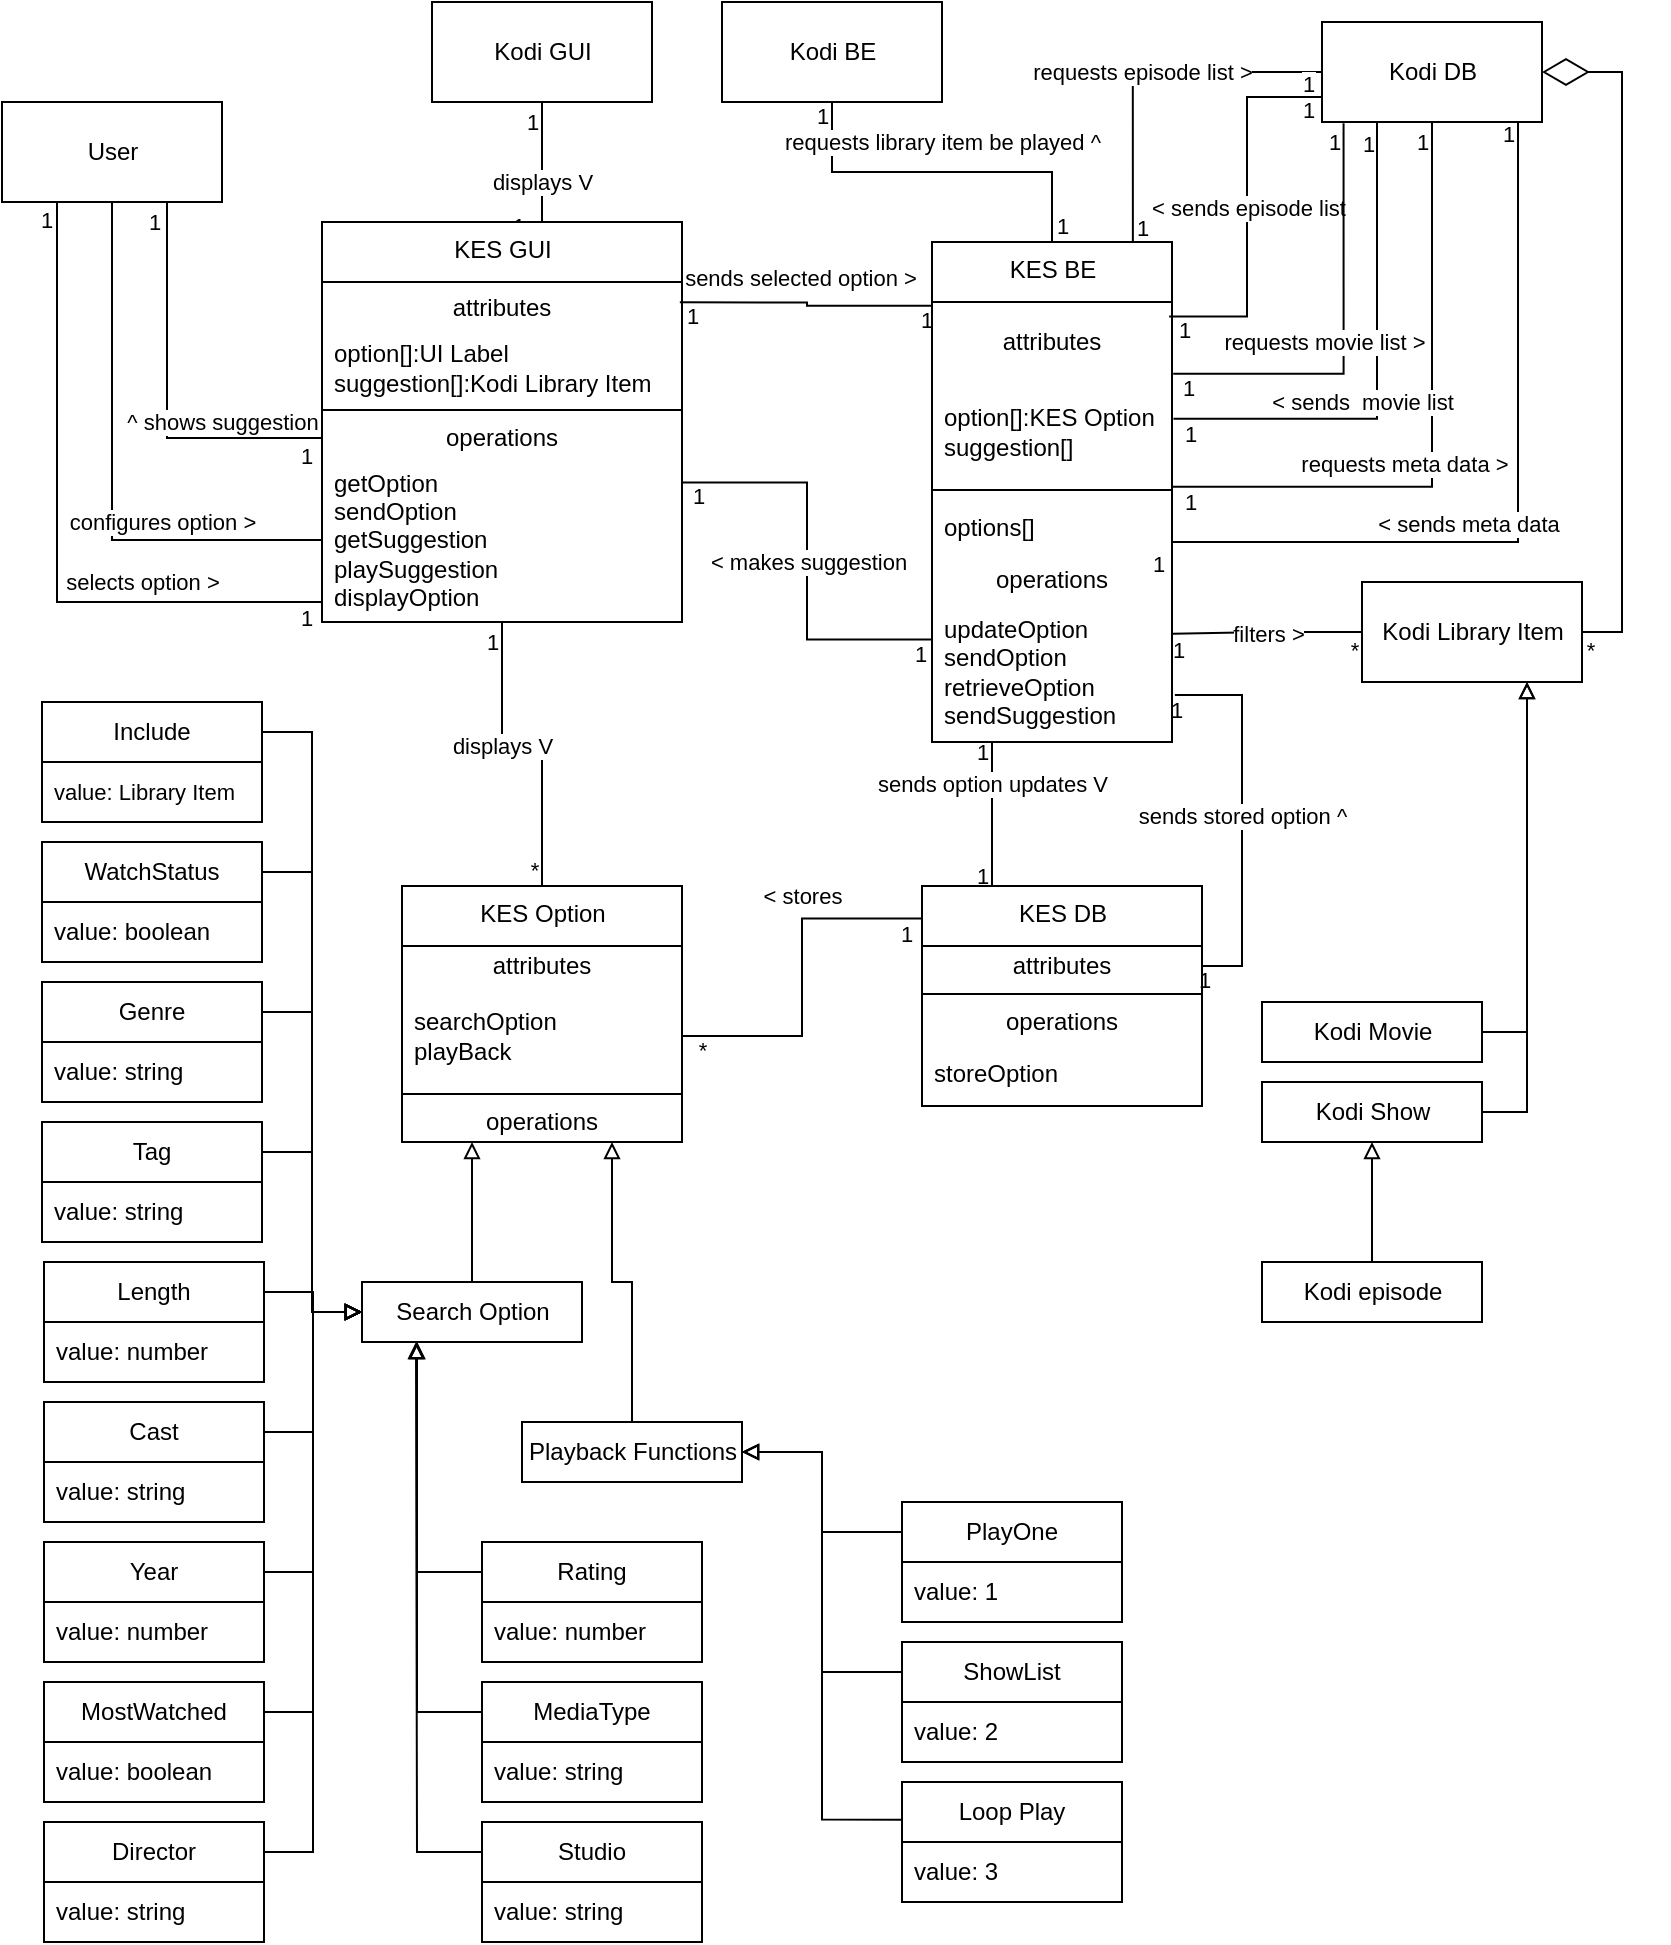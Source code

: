 <mxfile version="21.2.1" type="device" pages="3">
  <diagram id="5QyvUhvtowPXvdwHoXW4" name="Page-1">
    <mxGraphModel dx="1418" dy="820" grid="1" gridSize="10" guides="1" tooltips="1" connect="1" arrows="1" fold="1" page="1" pageScale="1" pageWidth="850" pageHeight="1100" math="0" shadow="0">
      <root>
        <mxCell id="0" />
        <mxCell id="1" parent="0" />
        <mxCell id="aH5XQn8IMp808lATi_bA-122" value="selects option &amp;gt;" style="edgeStyle=orthogonalEdgeStyle;rounded=0;orthogonalLoop=1;jettySize=auto;html=1;startArrow=none;startFill=0;endArrow=none;endFill=0;entryX=0;entryY=0.878;entryDx=0;entryDy=0;exitX=0.25;exitY=1;exitDx=0;exitDy=0;entryPerimeter=0;" parent="1" source="6" target="wnMXH39WCx-9L3nmAdNR-98" edge="1">
          <mxGeometry x="0.459" y="10" relative="1" as="geometry">
            <mxPoint x="150" y="170" as="targetPoint" />
            <mxPoint as="offset" />
          </mxGeometry>
        </mxCell>
        <mxCell id="Qz8JM6yWFEScYRplDdzO-94" value="1" style="edgeLabel;html=1;align=center;verticalAlign=middle;resizable=0;points=[];" parent="aH5XQn8IMp808lATi_bA-122" vertex="1" connectable="0">
          <mxGeometry x="-0.898" relative="1" as="geometry">
            <mxPoint x="-6" y="-8" as="offset" />
          </mxGeometry>
        </mxCell>
        <mxCell id="Qz8JM6yWFEScYRplDdzO-97" value="1" style="edgeLabel;html=1;align=center;verticalAlign=middle;resizable=0;points=[];" parent="aH5XQn8IMp808lATi_bA-122" vertex="1" connectable="0">
          <mxGeometry x="0.917" y="2" relative="1" as="geometry">
            <mxPoint x="6" y="10" as="offset" />
          </mxGeometry>
        </mxCell>
        <mxCell id="Qz8JM6yWFEScYRplDdzO-93" value="^ shows suggestion" style="edgeStyle=orthogonalEdgeStyle;rounded=0;orthogonalLoop=1;jettySize=auto;html=1;entryX=0;entryY=0.5;entryDx=0;entryDy=0;startArrow=none;startFill=0;endArrow=none;endFill=0;exitX=0.75;exitY=1;exitDx=0;exitDy=0;" parent="1" source="6" target="wnMXH39WCx-9L3nmAdNR-97" edge="1">
          <mxGeometry x="0.488" y="8" relative="1" as="geometry">
            <mxPoint as="offset" />
          </mxGeometry>
        </mxCell>
        <mxCell id="Qz8JM6yWFEScYRplDdzO-95" value="1" style="edgeLabel;html=1;align=center;verticalAlign=middle;resizable=0;points=[];" parent="Qz8JM6yWFEScYRplDdzO-93" vertex="1" connectable="0">
          <mxGeometry x="-0.841" y="-3" relative="1" as="geometry">
            <mxPoint x="-4" y="-6" as="offset" />
          </mxGeometry>
        </mxCell>
        <mxCell id="Qz8JM6yWFEScYRplDdzO-96" value="1" style="edgeLabel;html=1;align=center;verticalAlign=middle;resizable=0;points=[];" parent="Qz8JM6yWFEScYRplDdzO-93" vertex="1" connectable="0">
          <mxGeometry x="0.829" relative="1" as="geometry">
            <mxPoint x="8" y="9" as="offset" />
          </mxGeometry>
        </mxCell>
        <mxCell id="PHkixH4Za-O6h0a6Kcd0-161" value="configures option &amp;gt;" style="edgeStyle=orthogonalEdgeStyle;rounded=0;orthogonalLoop=1;jettySize=auto;html=1;fontSize=11;endArrow=none;endFill=0;endSize=6;" parent="1" source="6" target="wnMXH39WCx-9L3nmAdNR-98" edge="1">
          <mxGeometry x="0.416" y="9" relative="1" as="geometry">
            <mxPoint as="offset" />
          </mxGeometry>
        </mxCell>
        <mxCell id="6" value="User" style="html=1;" parent="1" vertex="1">
          <mxGeometry x="20" y="110" width="110" height="50" as="geometry" />
        </mxCell>
        <mxCell id="aH5XQn8IMp808lATi_bA-124" value="displays V" style="edgeStyle=orthogonalEdgeStyle;rounded=0;orthogonalLoop=1;jettySize=auto;html=1;startArrow=none;startFill=0;endArrow=none;endFill=0;entryX=0.5;entryY=0;entryDx=0;entryDy=0;" parent="1" source="7" target="wnMXH39WCx-9L3nmAdNR-93" edge="1">
          <mxGeometry relative="1" as="geometry">
            <mxPoint x="260" y="210" as="targetPoint" />
            <Array as="points">
              <mxPoint x="290" y="160" />
              <mxPoint x="290" y="160" />
            </Array>
          </mxGeometry>
        </mxCell>
        <mxCell id="Qz8JM6yWFEScYRplDdzO-100" value="1" style="edgeLabel;html=1;align=center;verticalAlign=middle;resizable=0;points=[];" parent="aH5XQn8IMp808lATi_bA-124" vertex="1" connectable="0">
          <mxGeometry x="-0.733" relative="1" as="geometry">
            <mxPoint x="-5" y="-1" as="offset" />
          </mxGeometry>
        </mxCell>
        <mxCell id="Qz8JM6yWFEScYRplDdzO-101" value="1" style="edgeLabel;html=1;align=center;verticalAlign=middle;resizable=0;points=[];" parent="aH5XQn8IMp808lATi_bA-124" vertex="1" connectable="0">
          <mxGeometry x="0.667" relative="1" as="geometry">
            <mxPoint x="-6" y="2" as="offset" />
          </mxGeometry>
        </mxCell>
        <mxCell id="7" value="Kodi GUI" style="html=1;" parent="1" vertex="1">
          <mxGeometry x="235" y="60" width="110" height="50" as="geometry" />
        </mxCell>
        <mxCell id="PHkixH4Za-O6h0a6Kcd0-103" style="edgeStyle=orthogonalEdgeStyle;rounded=0;orthogonalLoop=1;jettySize=auto;html=1;entryX=1;entryY=0.5;entryDx=0;entryDy=0;endArrow=diamondThin;endFill=0;exitX=1;exitY=0.5;exitDx=0;exitDy=0;endSize=21;" parent="1" source="9" target="43" edge="1">
          <mxGeometry relative="1" as="geometry" />
        </mxCell>
        <mxCell id="PHkixH4Za-O6h0a6Kcd0-155" value="*" style="edgeLabel;html=1;align=center;verticalAlign=middle;resizable=0;points=[];fontSize=11;" parent="PHkixH4Za-O6h0a6Kcd0-103" vertex="1" connectable="0">
          <mxGeometry x="-0.816" relative="1" as="geometry">
            <mxPoint x="-16" y="20" as="offset" />
          </mxGeometry>
        </mxCell>
        <mxCell id="PHkixH4Za-O6h0a6Kcd0-104" value="filters &amp;gt;" style="edgeStyle=orthogonalEdgeStyle;rounded=0;orthogonalLoop=1;jettySize=auto;html=1;entryX=1.003;entryY=0.227;entryDx=0;entryDy=0;entryPerimeter=0;endArrow=none;endFill=0;" parent="1" source="9" target="H6IdDDHFoAhcUk2efAu6-102" edge="1">
          <mxGeometry relative="1" as="geometry" />
        </mxCell>
        <mxCell id="PHkixH4Za-O6h0a6Kcd0-153" value="1" style="edgeLabel;html=1;align=center;verticalAlign=middle;resizable=0;points=[];fontSize=11;" parent="PHkixH4Za-O6h0a6Kcd0-104" vertex="1" connectable="0">
          <mxGeometry x="0.803" relative="1" as="geometry">
            <mxPoint x="-7" y="8" as="offset" />
          </mxGeometry>
        </mxCell>
        <mxCell id="PHkixH4Za-O6h0a6Kcd0-154" value="*" style="edgeLabel;html=1;align=center;verticalAlign=middle;resizable=0;points=[];fontSize=11;" parent="PHkixH4Za-O6h0a6Kcd0-104" vertex="1" connectable="0">
          <mxGeometry x="-0.832" relative="1" as="geometry">
            <mxPoint x="4" y="9" as="offset" />
          </mxGeometry>
        </mxCell>
        <mxCell id="9" value="Kodi Library Item" style="html=1;" parent="1" vertex="1">
          <mxGeometry x="700" y="350" width="110" height="50" as="geometry" />
        </mxCell>
        <mxCell id="aH5XQn8IMp808lATi_bA-118" value="requests meta data &amp;gt;" style="edgeStyle=orthogonalEdgeStyle;rounded=0;orthogonalLoop=1;jettySize=auto;html=1;startArrow=none;startFill=0;endArrow=none;endFill=0;entryX=1.002;entryY=1.048;entryDx=0;entryDy=0;entryPerimeter=0;exitX=0.5;exitY=1;exitDx=0;exitDy=0;" parent="1" source="43" target="H6IdDDHFoAhcUk2efAu6-95" edge="1">
          <mxGeometry x="0.258" y="-11" relative="1" as="geometry">
            <mxPoint as="offset" />
          </mxGeometry>
        </mxCell>
        <mxCell id="Qz8JM6yWFEScYRplDdzO-121" value="1" style="edgeLabel;html=1;align=center;verticalAlign=middle;resizable=0;points=[];" parent="aH5XQn8IMp808lATi_bA-118" vertex="1" connectable="0">
          <mxGeometry x="0.883" y="1" relative="1" as="geometry">
            <mxPoint x="-10" y="6" as="offset" />
          </mxGeometry>
        </mxCell>
        <mxCell id="Qz8JM6yWFEScYRplDdzO-124" value="1" style="edgeLabel;html=1;align=center;verticalAlign=middle;resizable=0;points=[];" parent="aH5XQn8IMp808lATi_bA-118" vertex="1" connectable="0">
          <mxGeometry x="-0.929" relative="1" as="geometry">
            <mxPoint x="-5" y="-1" as="offset" />
          </mxGeometry>
        </mxCell>
        <mxCell id="aH5XQn8IMp808lATi_bA-130" value="&amp;lt; sends meta data" style="edgeStyle=orthogonalEdgeStyle;rounded=0;orthogonalLoop=1;jettySize=auto;html=1;entryX=1;entryY=0.5;entryDx=0;entryDy=0;startArrow=none;startFill=0;endArrow=none;endFill=0;exitX=0.891;exitY=0.9;exitDx=0;exitDy=0;exitPerimeter=0;" parent="1" source="43" target="H6IdDDHFoAhcUk2efAu6-97" edge="1">
          <mxGeometry x="0.183" y="-9" relative="1" as="geometry">
            <mxPoint as="offset" />
            <Array as="points">
              <mxPoint x="778" y="330" />
              <mxPoint x="605" y="330" />
            </Array>
          </mxGeometry>
        </mxCell>
        <mxCell id="Qz8JM6yWFEScYRplDdzO-120" value="1" style="edgeLabel;html=1;align=center;verticalAlign=middle;resizable=0;points=[];" parent="aH5XQn8IMp808lATi_bA-130" vertex="1" connectable="0">
          <mxGeometry x="0.923" relative="1" as="geometry">
            <mxPoint x="-7" y="7" as="offset" />
          </mxGeometry>
        </mxCell>
        <mxCell id="Qz8JM6yWFEScYRplDdzO-125" value="1" style="edgeLabel;html=1;align=center;verticalAlign=middle;resizable=0;points=[];" parent="aH5XQn8IMp808lATi_bA-130" vertex="1" connectable="0">
          <mxGeometry x="-0.947" relative="1" as="geometry">
            <mxPoint x="-5" as="offset" />
          </mxGeometry>
        </mxCell>
        <mxCell id="Qz8JM6yWFEScYRplDdzO-129" value="&amp;lt; sends&amp;nbsp; movie list" style="edgeStyle=orthogonalEdgeStyle;rounded=0;orthogonalLoop=1;jettySize=auto;html=1;entryX=1.006;entryY=0.367;entryDx=0;entryDy=0;startArrow=none;startFill=0;endArrow=none;endFill=0;exitX=0.25;exitY=1;exitDx=0;exitDy=0;entryPerimeter=0;" parent="1" source="43" target="H6IdDDHFoAhcUk2efAu6-95" edge="1">
          <mxGeometry x="0.244" y="-8" relative="1" as="geometry">
            <mxPoint x="687" y="190" as="sourcePoint" />
            <mxPoint as="offset" />
          </mxGeometry>
        </mxCell>
        <mxCell id="Qz8JM6yWFEScYRplDdzO-132" value="1" style="edgeLabel;html=1;align=center;verticalAlign=middle;resizable=0;points=[];" parent="Qz8JM6yWFEScYRplDdzO-129" vertex="1" connectable="0">
          <mxGeometry x="-0.888" relative="1" as="geometry">
            <mxPoint x="-5" y="-3" as="offset" />
          </mxGeometry>
        </mxCell>
        <mxCell id="Qz8JM6yWFEScYRplDdzO-134" value="1" style="edgeLabel;html=1;align=center;verticalAlign=middle;resizable=0;points=[];" parent="Qz8JM6yWFEScYRplDdzO-129" vertex="1" connectable="0">
          <mxGeometry x="0.891" relative="1" as="geometry">
            <mxPoint x="-6" y="7" as="offset" />
          </mxGeometry>
        </mxCell>
        <mxCell id="43" value="Kodi DB" style="html=1;" parent="1" vertex="1">
          <mxGeometry x="680" y="70" width="110" height="50" as="geometry" />
        </mxCell>
        <mxCell id="85" value="Search Option" style="html=1;fontSize=12;" parent="1" vertex="1">
          <mxGeometry x="200" y="700" width="110" height="30" as="geometry" />
        </mxCell>
        <mxCell id="86" value="Playback Functions" style="html=1;fontSize=12;" parent="1" vertex="1">
          <mxGeometry x="280" y="770" width="110" height="30" as="geometry" />
        </mxCell>
        <mxCell id="aH5XQn8IMp808lATi_bA-119" value="requests library item be played ^" style="edgeStyle=orthogonalEdgeStyle;rounded=0;orthogonalLoop=1;jettySize=auto;html=1;entryX=0.5;entryY=0;entryDx=0;entryDy=0;startArrow=none;startFill=0;endArrow=none;endFill=0;" parent="1" source="93" target="H6IdDDHFoAhcUk2efAu6-93" edge="1">
          <mxGeometry y="15" relative="1" as="geometry">
            <mxPoint as="offset" />
          </mxGeometry>
        </mxCell>
        <mxCell id="Qz8JM6yWFEScYRplDdzO-108" value="1" style="edgeLabel;html=1;align=center;verticalAlign=middle;resizable=0;points=[];" parent="aH5XQn8IMp808lATi_bA-119" vertex="1" connectable="0">
          <mxGeometry x="-0.676" relative="1" as="geometry">
            <mxPoint x="-5" y="-22" as="offset" />
          </mxGeometry>
        </mxCell>
        <mxCell id="Qz8JM6yWFEScYRplDdzO-109" value="1" style="edgeLabel;html=1;align=center;verticalAlign=middle;resizable=0;points=[];" parent="aH5XQn8IMp808lATi_bA-119" vertex="1" connectable="0">
          <mxGeometry x="0.695" relative="1" as="geometry">
            <mxPoint x="5" y="19" as="offset" />
          </mxGeometry>
        </mxCell>
        <mxCell id="93" value="Kodi BE" style="html=1;" parent="1" vertex="1">
          <mxGeometry x="380" y="60" width="110" height="50" as="geometry" />
        </mxCell>
        <mxCell id="aH5XQn8IMp808lATi_bA-106" value="displays V" style="edgeStyle=orthogonalEdgeStyle;rounded=0;orthogonalLoop=1;jettySize=auto;html=1;startArrow=none;startFill=0;endArrow=none;endFill=0;" parent="1" source="wnMXH39WCx-9L3nmAdNR-93" target="aH5XQn8IMp808lATi_bA-93" edge="1">
          <mxGeometry x="-0.188" relative="1" as="geometry">
            <mxPoint as="offset" />
          </mxGeometry>
        </mxCell>
        <mxCell id="Qz8JM6yWFEScYRplDdzO-112" value="1" style="edgeLabel;html=1;align=center;verticalAlign=middle;resizable=0;points=[];" parent="aH5XQn8IMp808lATi_bA-106" vertex="1" connectable="0">
          <mxGeometry x="-0.849" y="1" relative="1" as="geometry">
            <mxPoint x="-6" y="-2" as="offset" />
          </mxGeometry>
        </mxCell>
        <mxCell id="Qz8JM6yWFEScYRplDdzO-113" value="*" style="edgeLabel;html=1;align=center;verticalAlign=middle;resizable=0;points=[];" parent="aH5XQn8IMp808lATi_bA-106" vertex="1" connectable="0">
          <mxGeometry x="0.849" y="-1" relative="1" as="geometry">
            <mxPoint x="-3" y="3" as="offset" />
          </mxGeometry>
        </mxCell>
        <mxCell id="wnMXH39WCx-9L3nmAdNR-93" value="KES GUI" style="swimlane;fontStyle=0;align=center;verticalAlign=top;childLayout=stackLayout;horizontal=1;startSize=30;horizontalStack=0;resizeParent=1;resizeParentMax=0;resizeLast=0;collapsible=0;marginBottom=0;html=1;fontColor=#000000;labelBackgroundColor=none;" parent="1" vertex="1">
          <mxGeometry x="180" y="170" width="180" height="200" as="geometry" />
        </mxCell>
        <mxCell id="wnMXH39WCx-9L3nmAdNR-94" value="attributes" style="text;html=1;strokeColor=none;fillColor=none;align=center;verticalAlign=middle;spacingLeft=4;spacingRight=4;overflow=hidden;rotatable=0;points=[[0,0.5],[1,0.5]];portConstraint=eastwest;fontColor=#000000;labelBackgroundColor=none;" parent="wnMXH39WCx-9L3nmAdNR-93" vertex="1">
          <mxGeometry y="30" width="180" height="25" as="geometry" />
        </mxCell>
        <mxCell id="wnMXH39WCx-9L3nmAdNR-95" value="option[]:UI Label&lt;br&gt;suggestion[]:Kodi Library Item" style="text;html=1;strokeColor=none;fillColor=none;align=left;verticalAlign=middle;spacingLeft=4;spacingRight=4;overflow=hidden;rotatable=0;points=[[0,0.5],[1,0.5]];portConstraint=eastwest;fontColor=#000000;labelBackgroundColor=none;" parent="wnMXH39WCx-9L3nmAdNR-93" vertex="1">
          <mxGeometry y="55" width="180" height="35" as="geometry" />
        </mxCell>
        <mxCell id="wnMXH39WCx-9L3nmAdNR-96" value="" style="line;strokeWidth=1;fillColor=none;align=left;verticalAlign=middle;spacingTop=-1;spacingLeft=3;spacingRight=3;rotatable=0;labelPosition=right;points=[];portConstraint=eastwest;fontColor=#000000;labelBackgroundColor=none;" parent="wnMXH39WCx-9L3nmAdNR-93" vertex="1">
          <mxGeometry y="90" width="180" height="8" as="geometry" />
        </mxCell>
        <mxCell id="wnMXH39WCx-9L3nmAdNR-97" value="operations" style="text;html=1;strokeColor=none;fillColor=none;align=center;verticalAlign=middle;spacingLeft=4;spacingRight=4;overflow=hidden;rotatable=0;points=[[0,0.5],[1,0.5]];portConstraint=eastwest;fontColor=#000000;labelBackgroundColor=none;" parent="wnMXH39WCx-9L3nmAdNR-93" vertex="1">
          <mxGeometry y="98" width="180" height="20" as="geometry" />
        </mxCell>
        <mxCell id="wnMXH39WCx-9L3nmAdNR-98" value="getOption&lt;br&gt;sendOption&lt;br&gt;getSuggestion&lt;br&gt;playSuggestion&lt;br&gt;displayOption" style="text;html=1;strokeColor=none;fillColor=none;align=left;verticalAlign=middle;spacingLeft=4;spacingRight=4;overflow=hidden;rotatable=0;points=[[0,0.5],[1,0.5]];portConstraint=eastwest;fontColor=#000000;labelBackgroundColor=none;" parent="wnMXH39WCx-9L3nmAdNR-93" vertex="1">
          <mxGeometry y="118" width="180" height="82" as="geometry" />
        </mxCell>
        <mxCell id="aH5XQn8IMp808lATi_bA-109" value="sends option updates V" style="edgeStyle=orthogonalEdgeStyle;rounded=0;orthogonalLoop=1;jettySize=auto;html=1;entryX=0.25;entryY=0;entryDx=0;entryDy=0;startArrow=none;startFill=0;endArrow=none;endFill=0;exitX=0.25;exitY=1;exitDx=0;exitDy=0;exitPerimeter=0;" parent="1" source="H6IdDDHFoAhcUk2efAu6-102" target="NBvjGKbYhggI_zkNDtC3-93" edge="1">
          <mxGeometry x="-0.436" relative="1" as="geometry">
            <mxPoint as="offset" />
          </mxGeometry>
        </mxCell>
        <mxCell id="Qz8JM6yWFEScYRplDdzO-135" value="1" style="edgeLabel;html=1;align=center;verticalAlign=middle;resizable=0;points=[];" parent="aH5XQn8IMp808lATi_bA-109" vertex="1" connectable="0">
          <mxGeometry x="-0.818" y="1" relative="1" as="geometry">
            <mxPoint x="-6" y="-2" as="offset" />
          </mxGeometry>
        </mxCell>
        <mxCell id="Qz8JM6yWFEScYRplDdzO-136" value="1" style="edgeLabel;html=1;align=center;verticalAlign=middle;resizable=0;points=[];" parent="aH5XQn8IMp808lATi_bA-109" vertex="1" connectable="0">
          <mxGeometry x="0.773" y="-1" relative="1" as="geometry">
            <mxPoint x="-4" y="3" as="offset" />
          </mxGeometry>
        </mxCell>
        <mxCell id="aH5XQn8IMp808lATi_bA-110" value="sends stored option ^" style="edgeStyle=orthogonalEdgeStyle;rounded=0;orthogonalLoop=1;jettySize=auto;html=1;startArrow=none;startFill=0;endArrow=none;endFill=0;exitX=1.012;exitY=0.664;exitDx=0;exitDy=0;exitPerimeter=0;entryX=1;entryY=0.5;entryDx=0;entryDy=0;" parent="1" source="H6IdDDHFoAhcUk2efAu6-102" target="NBvjGKbYhggI_zkNDtC3-94" edge="1">
          <mxGeometry relative="1" as="geometry" />
        </mxCell>
        <mxCell id="Qz8JM6yWFEScYRplDdzO-119" value="1" style="edgeLabel;html=1;align=center;verticalAlign=middle;resizable=0;points=[];" parent="aH5XQn8IMp808lATi_bA-110" vertex="1" connectable="0">
          <mxGeometry x="-0.806" relative="1" as="geometry">
            <mxPoint x="-18" y="7" as="offset" />
          </mxGeometry>
        </mxCell>
        <mxCell id="Qz8JM6yWFEScYRplDdzO-137" value="1" style="edgeLabel;html=1;align=center;verticalAlign=middle;resizable=0;points=[];" parent="aH5XQn8IMp808lATi_bA-110" vertex="1" connectable="0">
          <mxGeometry x="0.899" relative="1" as="geometry">
            <mxPoint x="-9" y="7" as="offset" />
          </mxGeometry>
        </mxCell>
        <mxCell id="aH5XQn8IMp808lATi_bA-114" value="sends selected option &amp;gt;" style="edgeStyle=orthogonalEdgeStyle;rounded=0;orthogonalLoop=1;jettySize=auto;html=1;startArrow=none;startFill=0;endArrow=none;endFill=0;exitX=0.004;exitY=0.048;exitDx=0;exitDy=0;exitPerimeter=0;entryX=0.994;entryY=0.407;entryDx=0;entryDy=0;entryPerimeter=0;" parent="1" source="H6IdDDHFoAhcUk2efAu6-94" target="wnMXH39WCx-9L3nmAdNR-94" edge="1">
          <mxGeometry x="0.06" y="-12" relative="1" as="geometry">
            <mxPoint x="370" y="210" as="targetPoint" />
            <mxPoint as="offset" />
          </mxGeometry>
        </mxCell>
        <mxCell id="Qz8JM6yWFEScYRplDdzO-110" value="1" style="edgeLabel;html=1;align=center;verticalAlign=middle;resizable=0;points=[];" parent="aH5XQn8IMp808lATi_bA-114" vertex="1" connectable="0">
          <mxGeometry x="0.86" relative="1" as="geometry">
            <mxPoint x="-3" y="7" as="offset" />
          </mxGeometry>
        </mxCell>
        <mxCell id="Qz8JM6yWFEScYRplDdzO-111" value="1" style="edgeLabel;html=1;align=center;verticalAlign=middle;resizable=0;points=[];" parent="aH5XQn8IMp808lATi_bA-114" vertex="1" connectable="0">
          <mxGeometry x="-0.881" y="-1" relative="1" as="geometry">
            <mxPoint x="4" y="8" as="offset" />
          </mxGeometry>
        </mxCell>
        <mxCell id="PHkixH4Za-O6h0a6Kcd0-94" value="requests episode list &amp;gt;" style="edgeStyle=orthogonalEdgeStyle;rounded=0;orthogonalLoop=1;jettySize=auto;html=1;entryX=0;entryY=0.5;entryDx=0;entryDy=0;exitX=0.837;exitY=0.002;exitDx=0;exitDy=0;exitPerimeter=0;endArrow=none;endFill=0;" parent="1" source="H6IdDDHFoAhcUk2efAu6-93" target="43" edge="1">
          <mxGeometry relative="1" as="geometry" />
        </mxCell>
        <mxCell id="PHkixH4Za-O6h0a6Kcd0-158" value="1" style="edgeLabel;html=1;align=center;verticalAlign=middle;resizable=0;points=[];fontSize=11;" parent="PHkixH4Za-O6h0a6Kcd0-94" vertex="1" connectable="0">
          <mxGeometry x="-0.795" y="-1" relative="1" as="geometry">
            <mxPoint x="3" y="11" as="offset" />
          </mxGeometry>
        </mxCell>
        <mxCell id="PHkixH4Za-O6h0a6Kcd0-159" value="1" style="edgeLabel;html=1;align=center;verticalAlign=middle;resizable=0;points=[];fontSize=11;" parent="PHkixH4Za-O6h0a6Kcd0-94" vertex="1" connectable="0">
          <mxGeometry x="0.827" y="-2" relative="1" as="geometry">
            <mxPoint x="8" y="4" as="offset" />
          </mxGeometry>
        </mxCell>
        <mxCell id="PHkixH4Za-O6h0a6Kcd0-96" value="&amp;lt; sends episode list" style="edgeStyle=orthogonalEdgeStyle;rounded=0;orthogonalLoop=1;jettySize=auto;html=1;entryX=0;entryY=0.75;entryDx=0;entryDy=0;exitX=0.988;exitY=0.181;exitDx=0;exitDy=0;exitPerimeter=0;endArrow=none;endFill=0;" parent="1" source="H6IdDDHFoAhcUk2efAu6-94" target="43" edge="1">
          <mxGeometry relative="1" as="geometry" />
        </mxCell>
        <mxCell id="PHkixH4Za-O6h0a6Kcd0-156" value="1" style="edgeLabel;html=1;align=center;verticalAlign=middle;resizable=0;points=[];fontSize=11;" parent="PHkixH4Za-O6h0a6Kcd0-96" vertex="1" connectable="0">
          <mxGeometry x="-0.868" y="2" relative="1" as="geometry">
            <mxPoint x="-5" y="9" as="offset" />
          </mxGeometry>
        </mxCell>
        <mxCell id="PHkixH4Za-O6h0a6Kcd0-160" value="1" style="edgeLabel;html=1;align=center;verticalAlign=middle;resizable=0;points=[];fontSize=11;" parent="PHkixH4Za-O6h0a6Kcd0-96" vertex="1" connectable="0">
          <mxGeometry x="0.673" relative="1" as="geometry">
            <mxPoint x="23" y="6" as="offset" />
          </mxGeometry>
        </mxCell>
        <mxCell id="H6IdDDHFoAhcUk2efAu6-93" value="KES BE" style="swimlane;fontStyle=0;align=center;verticalAlign=top;childLayout=stackLayout;horizontal=1;startSize=30;horizontalStack=0;resizeParent=1;resizeParentMax=0;resizeLast=0;collapsible=0;marginBottom=0;html=1;fontColor=#000000;labelBackgroundColor=none;" parent="1" vertex="1">
          <mxGeometry x="485" y="180" width="120" height="250" as="geometry" />
        </mxCell>
        <mxCell id="H6IdDDHFoAhcUk2efAu6-94" value="attributes" style="text;html=1;strokeColor=none;fillColor=none;align=center;verticalAlign=middle;spacingLeft=4;spacingRight=4;overflow=hidden;rotatable=0;points=[[0,0.5],[1,0.5]];portConstraint=eastwest;fontColor=#000000;labelBackgroundColor=none;" parent="H6IdDDHFoAhcUk2efAu6-93" vertex="1">
          <mxGeometry y="30" width="120" height="40" as="geometry" />
        </mxCell>
        <mxCell id="H6IdDDHFoAhcUk2efAu6-95" value="option[]:KES Option&lt;br&gt;suggestion[]" style="text;html=1;strokeColor=none;fillColor=none;align=left;verticalAlign=middle;spacingLeft=4;spacingRight=4;overflow=hidden;rotatable=0;points=[[0,0.5],[1,0.5]];portConstraint=eastwest;fontColor=#000000;labelBackgroundColor=none;" parent="H6IdDDHFoAhcUk2efAu6-93" vertex="1">
          <mxGeometry y="70" width="120" height="50" as="geometry" />
        </mxCell>
        <mxCell id="H6IdDDHFoAhcUk2efAu6-96" value="" style="line;strokeWidth=1;fillColor=none;align=left;verticalAlign=middle;spacingTop=-1;spacingLeft=3;spacingRight=3;rotatable=0;labelPosition=right;points=[];portConstraint=eastwest;fontColor=#000000;labelBackgroundColor=none;" parent="H6IdDDHFoAhcUk2efAu6-93" vertex="1">
          <mxGeometry y="120" width="120" height="8" as="geometry" />
        </mxCell>
        <mxCell id="NBvjGKbYhggI_zkNDtC3-101" value="options[]" style="text;html=1;strokeColor=none;fillColor=none;align=left;verticalAlign=middle;spacingLeft=4;spacingRight=4;overflow=hidden;rotatable=0;points=[[0,0.5],[1,0.5]];portConstraint=eastwest;fontColor=#000000;labelBackgroundColor=none;" parent="H6IdDDHFoAhcUk2efAu6-93" vertex="1">
          <mxGeometry y="128" width="120" height="30" as="geometry" />
        </mxCell>
        <mxCell id="H6IdDDHFoAhcUk2efAu6-97" value="operations" style="text;html=1;strokeColor=none;fillColor=none;align=center;verticalAlign=middle;spacingLeft=4;spacingRight=4;overflow=hidden;rotatable=0;points=[[0,0.5],[1,0.5]];portConstraint=eastwest;fontColor=#000000;labelBackgroundColor=none;" parent="H6IdDDHFoAhcUk2efAu6-93" vertex="1">
          <mxGeometry y="158" width="120" height="22" as="geometry" />
        </mxCell>
        <mxCell id="H6IdDDHFoAhcUk2efAu6-102" value="updateOption&lt;br&gt;sendOption&lt;br&gt;retrieveOption&lt;br&gt;sendSuggestion" style="text;html=1;strokeColor=none;fillColor=none;align=left;verticalAlign=middle;spacingLeft=4;spacingRight=4;overflow=hidden;rotatable=0;points=[[0,0.5],[1,0.5]];portConstraint=eastwest;fontColor=#000000;labelBackgroundColor=none;" parent="H6IdDDHFoAhcUk2efAu6-93" vertex="1">
          <mxGeometry y="180" width="120" height="70" as="geometry" />
        </mxCell>
        <mxCell id="aH5XQn8IMp808lATi_bA-111" value="&amp;lt; stores" style="edgeStyle=orthogonalEdgeStyle;rounded=0;orthogonalLoop=1;jettySize=auto;html=1;entryX=1;entryY=0.5;entryDx=0;entryDy=0;startArrow=none;startFill=0;endArrow=none;endFill=0;exitX=0.005;exitY=0.148;exitDx=0;exitDy=0;exitPerimeter=0;" parent="1" source="NBvjGKbYhggI_zkNDtC3-93" target="aH5XQn8IMp808lATi_bA-95" edge="1">
          <mxGeometry x="-0.306" y="-13" relative="1" as="geometry">
            <mxPoint x="13" y="-13" as="offset" />
          </mxGeometry>
        </mxCell>
        <mxCell id="Qz8JM6yWFEScYRplDdzO-114" value="*" style="edgeLabel;html=1;align=center;verticalAlign=middle;resizable=0;points=[];" parent="aH5XQn8IMp808lATi_bA-111" vertex="1" connectable="0">
          <mxGeometry x="0.698" relative="1" as="geometry">
            <mxPoint x="-17" y="7" as="offset" />
          </mxGeometry>
        </mxCell>
        <mxCell id="Qz8JM6yWFEScYRplDdzO-115" value="1" style="edgeLabel;html=1;align=center;verticalAlign=middle;resizable=0;points=[];" parent="aH5XQn8IMp808lATi_bA-111" vertex="1" connectable="0">
          <mxGeometry x="-0.77" relative="1" as="geometry">
            <mxPoint x="12" y="7" as="offset" />
          </mxGeometry>
        </mxCell>
        <mxCell id="NBvjGKbYhggI_zkNDtC3-93" value="KES DB" style="swimlane;fontStyle=0;align=center;verticalAlign=top;childLayout=stackLayout;horizontal=1;startSize=30;horizontalStack=0;resizeParent=1;resizeParentMax=0;resizeLast=0;collapsible=0;marginBottom=0;html=1;fontColor=#000000;labelBackgroundColor=none;" parent="1" vertex="1">
          <mxGeometry x="480" y="502" width="140" height="110" as="geometry" />
        </mxCell>
        <mxCell id="NBvjGKbYhggI_zkNDtC3-94" value="attributes" style="text;html=1;strokeColor=none;fillColor=none;align=center;verticalAlign=middle;spacingLeft=4;spacingRight=4;overflow=hidden;rotatable=0;points=[[0,0.5],[1,0.5]];portConstraint=eastwest;fontColor=#000000;labelBackgroundColor=none;" parent="NBvjGKbYhggI_zkNDtC3-93" vertex="1">
          <mxGeometry y="30" width="140" height="20" as="geometry" />
        </mxCell>
        <mxCell id="NBvjGKbYhggI_zkNDtC3-95" value="" style="line;strokeWidth=1;fillColor=none;align=left;verticalAlign=middle;spacingTop=-1;spacingLeft=3;spacingRight=3;rotatable=0;labelPosition=right;points=[];portConstraint=eastwest;fontColor=#000000;labelBackgroundColor=none;" parent="NBvjGKbYhggI_zkNDtC3-93" vertex="1">
          <mxGeometry y="50" width="140" height="8" as="geometry" />
        </mxCell>
        <mxCell id="NBvjGKbYhggI_zkNDtC3-96" value="operations" style="text;html=1;strokeColor=none;fillColor=none;align=center;verticalAlign=middle;spacingLeft=4;spacingRight=4;overflow=hidden;rotatable=0;points=[[0,0.5],[1,0.5]];portConstraint=eastwest;fontColor=#000000;labelBackgroundColor=none;" parent="NBvjGKbYhggI_zkNDtC3-93" vertex="1">
          <mxGeometry y="58" width="140" height="20" as="geometry" />
        </mxCell>
        <mxCell id="NBvjGKbYhggI_zkNDtC3-97" value="storeOption" style="text;html=1;strokeColor=none;fillColor=none;align=left;verticalAlign=middle;spacingLeft=4;spacingRight=4;overflow=hidden;rotatable=0;points=[[0,0.5],[1,0.5]];portConstraint=eastwest;fontColor=#000000;labelBackgroundColor=none;" parent="NBvjGKbYhggI_zkNDtC3-93" vertex="1">
          <mxGeometry y="78" width="140" height="32" as="geometry" />
        </mxCell>
        <mxCell id="aH5XQn8IMp808lATi_bA-115" style="edgeStyle=orthogonalEdgeStyle;rounded=0;orthogonalLoop=1;jettySize=auto;html=1;startArrow=block;startFill=0;endArrow=none;endFill=0;entryX=0.5;entryY=0;entryDx=0;entryDy=0;exitX=0.25;exitY=1;exitDx=0;exitDy=0;" parent="1" source="aH5XQn8IMp808lATi_bA-93" target="85" edge="1">
          <mxGeometry relative="1" as="geometry">
            <mxPoint x="260.04" y="620" as="sourcePoint" />
          </mxGeometry>
        </mxCell>
        <mxCell id="aH5XQn8IMp808lATi_bA-116" style="edgeStyle=orthogonalEdgeStyle;rounded=0;orthogonalLoop=1;jettySize=auto;html=1;entryX=0.5;entryY=0;entryDx=0;entryDy=0;startArrow=block;startFill=0;endArrow=none;endFill=0;exitX=0.75;exitY=1;exitDx=0;exitDy=0;" parent="1" source="aH5XQn8IMp808lATi_bA-93" target="86" edge="1">
          <mxGeometry relative="1" as="geometry" />
        </mxCell>
        <mxCell id="aH5XQn8IMp808lATi_bA-93" value="KES Option" style="swimlane;fontStyle=0;align=center;verticalAlign=top;childLayout=stackLayout;horizontal=1;startSize=30;horizontalStack=0;resizeParent=1;resizeParentMax=0;resizeLast=0;collapsible=0;marginBottom=0;html=1;fontColor=#000000;labelBackgroundColor=none;" parent="1" vertex="1">
          <mxGeometry x="220" y="502" width="140" height="128" as="geometry" />
        </mxCell>
        <mxCell id="aH5XQn8IMp808lATi_bA-94" value="attributes" style="text;html=1;strokeColor=none;fillColor=none;align=center;verticalAlign=middle;spacingLeft=4;spacingRight=4;overflow=hidden;rotatable=0;points=[[0,0.5],[1,0.5]];portConstraint=eastwest;fontColor=#000000;labelBackgroundColor=none;" parent="aH5XQn8IMp808lATi_bA-93" vertex="1">
          <mxGeometry y="30" width="140" height="20" as="geometry" />
        </mxCell>
        <mxCell id="aH5XQn8IMp808lATi_bA-95" value="searchOption&lt;br&gt;playBack" style="text;html=1;strokeColor=none;fillColor=none;align=left;verticalAlign=middle;spacingLeft=4;spacingRight=4;overflow=hidden;rotatable=0;points=[[0,0.5],[1,0.5]];portConstraint=eastwest;fontColor=#000000;labelBackgroundColor=none;" parent="aH5XQn8IMp808lATi_bA-93" vertex="1">
          <mxGeometry y="50" width="140" height="50" as="geometry" />
        </mxCell>
        <mxCell id="aH5XQn8IMp808lATi_bA-97" value="" style="line;strokeWidth=1;fillColor=none;align=left;verticalAlign=middle;spacingTop=-1;spacingLeft=3;spacingRight=3;rotatable=0;labelPosition=right;points=[];portConstraint=eastwest;fontColor=#000000;labelBackgroundColor=none;" parent="aH5XQn8IMp808lATi_bA-93" vertex="1">
          <mxGeometry y="100" width="140" height="8" as="geometry" />
        </mxCell>
        <mxCell id="PHkixH4Za-O6h0a6Kcd0-107" value="operations" style="text;html=1;strokeColor=none;fillColor=none;align=center;verticalAlign=middle;spacingLeft=4;spacingRight=4;overflow=hidden;rotatable=0;points=[[0,0.5],[1,0.5]];portConstraint=eastwest;fontColor=#000000;labelBackgroundColor=none;" parent="aH5XQn8IMp808lATi_bA-93" vertex="1">
          <mxGeometry y="108" width="140" height="20" as="geometry" />
        </mxCell>
        <mxCell id="aH5XQn8IMp808lATi_bA-117" value="&amp;lt; makes suggestion" style="edgeStyle=orthogonalEdgeStyle;rounded=0;orthogonalLoop=1;jettySize=auto;html=1;entryX=0.003;entryY=0.267;entryDx=0;entryDy=0;startArrow=none;startFill=0;endArrow=none;endFill=0;exitX=1;exitY=0.149;exitDx=0;exitDy=0;exitPerimeter=0;entryPerimeter=0;" parent="1" source="wnMXH39WCx-9L3nmAdNR-98" target="H6IdDDHFoAhcUk2efAu6-102" edge="1">
          <mxGeometry relative="1" as="geometry" />
        </mxCell>
        <mxCell id="Qz8JM6yWFEScYRplDdzO-116" value="1" style="edgeLabel;html=1;align=center;verticalAlign=middle;resizable=0;points=[];" parent="aH5XQn8IMp808lATi_bA-117" vertex="1" connectable="0">
          <mxGeometry x="0.892" y="-1" relative="1" as="geometry">
            <mxPoint x="4" y="6" as="offset" />
          </mxGeometry>
        </mxCell>
        <mxCell id="Qz8JM6yWFEScYRplDdzO-117" value="1" style="edgeLabel;html=1;align=center;verticalAlign=middle;resizable=0;points=[];" parent="aH5XQn8IMp808lATi_bA-117" vertex="1" connectable="0">
          <mxGeometry x="-0.77" y="-1" relative="1" as="geometry">
            <mxPoint x="-16" y="6" as="offset" />
          </mxGeometry>
        </mxCell>
        <mxCell id="aH5XQn8IMp808lATi_bA-164" style="edgeStyle=orthogonalEdgeStyle;rounded=0;orthogonalLoop=1;jettySize=auto;html=1;entryX=1;entryY=0.5;entryDx=0;entryDy=0;startArrow=none;startFill=0;endArrow=block;endFill=0;exitX=0;exitY=0.25;exitDx=0;exitDy=0;" parent="1" source="PHkixH4Za-O6h0a6Kcd0-151" target="86" edge="1">
          <mxGeometry relative="1" as="geometry">
            <mxPoint x="480" y="745.029" as="sourcePoint" />
          </mxGeometry>
        </mxCell>
        <mxCell id="aH5XQn8IMp808lATi_bA-162" style="edgeStyle=orthogonalEdgeStyle;rounded=0;orthogonalLoop=1;jettySize=auto;html=1;entryX=1;entryY=0.5;entryDx=0;entryDy=0;startArrow=none;startFill=0;endArrow=block;endFill=0;exitX=0.006;exitY=0.314;exitDx=0;exitDy=0;exitPerimeter=0;" parent="1" source="PHkixH4Za-O6h0a6Kcd0-149" target="86" edge="1">
          <mxGeometry relative="1" as="geometry">
            <mxPoint x="480" y="785.029" as="sourcePoint" />
          </mxGeometry>
        </mxCell>
        <mxCell id="aH5XQn8IMp808lATi_bA-159" style="edgeStyle=orthogonalEdgeStyle;rounded=0;orthogonalLoop=1;jettySize=auto;html=1;entryX=1;entryY=0.5;entryDx=0;entryDy=0;startArrow=none;startFill=0;endArrow=block;endFill=0;exitX=0;exitY=0.25;exitDx=0;exitDy=0;" parent="1" source="PHkixH4Za-O6h0a6Kcd0-145" target="86" edge="1">
          <mxGeometry relative="1" as="geometry" />
        </mxCell>
        <mxCell id="aH5XQn8IMp808lATi_bA-149" style="edgeStyle=orthogonalEdgeStyle;rounded=0;orthogonalLoop=1;jettySize=auto;html=1;entryX=0;entryY=0.5;entryDx=0;entryDy=0;startArrow=none;startFill=0;endArrow=block;endFill=0;exitX=1;exitY=0.25;exitDx=0;exitDy=0;" parent="1" source="PHkixH4Za-O6h0a6Kcd0-113" target="85" edge="1">
          <mxGeometry relative="1" as="geometry">
            <mxPoint x="150" y="935" as="sourcePoint" />
          </mxGeometry>
        </mxCell>
        <mxCell id="aH5XQn8IMp808lATi_bA-158" style="edgeStyle=orthogonalEdgeStyle;rounded=0;orthogonalLoop=1;jettySize=auto;html=1;entryX=0;entryY=0.5;entryDx=0;entryDy=0;startArrow=none;startFill=0;endArrow=block;endFill=0;exitX=1;exitY=0.25;exitDx=0;exitDy=0;" parent="1" source="PHkixH4Za-O6h0a6Kcd0-117" target="85" edge="1">
          <mxGeometry relative="1" as="geometry">
            <mxPoint x="150" y="895" as="sourcePoint" />
          </mxGeometry>
        </mxCell>
        <mxCell id="aH5XQn8IMp808lATi_bA-157" style="edgeStyle=orthogonalEdgeStyle;rounded=0;orthogonalLoop=1;jettySize=auto;html=1;entryX=0;entryY=0.5;entryDx=0;entryDy=0;startArrow=none;startFill=0;endArrow=block;endFill=0;exitX=1;exitY=0.25;exitDx=0;exitDy=0;" parent="1" source="PHkixH4Za-O6h0a6Kcd0-119" target="85" edge="1">
          <mxGeometry relative="1" as="geometry">
            <mxPoint x="150" y="855" as="sourcePoint" />
          </mxGeometry>
        </mxCell>
        <mxCell id="aH5XQn8IMp808lATi_bA-156" style="edgeStyle=orthogonalEdgeStyle;rounded=0;orthogonalLoop=1;jettySize=auto;html=1;entryX=0;entryY=0.5;entryDx=0;entryDy=0;startArrow=none;startFill=0;endArrow=block;endFill=0;exitX=1;exitY=0.25;exitDx=0;exitDy=0;" parent="1" source="PHkixH4Za-O6h0a6Kcd0-121" target="85" edge="1">
          <mxGeometry relative="1" as="geometry">
            <mxPoint x="150" y="815" as="sourcePoint" />
          </mxGeometry>
        </mxCell>
        <mxCell id="aH5XQn8IMp808lATi_bA-155" style="edgeStyle=orthogonalEdgeStyle;rounded=0;orthogonalLoop=1;jettySize=auto;html=1;entryX=0;entryY=0.5;entryDx=0;entryDy=0;startArrow=none;startFill=0;endArrow=block;endFill=0;exitX=1;exitY=0.25;exitDx=0;exitDy=0;" parent="1" source="PHkixH4Za-O6h0a6Kcd0-127" target="85" edge="1">
          <mxGeometry relative="1" as="geometry">
            <mxPoint x="150" y="775" as="sourcePoint" />
          </mxGeometry>
        </mxCell>
        <mxCell id="aH5XQn8IMp808lATi_bA-154" style="edgeStyle=orthogonalEdgeStyle;rounded=0;orthogonalLoop=1;jettySize=auto;html=1;entryX=0;entryY=0.5;entryDx=0;entryDy=0;startArrow=none;startFill=0;endArrow=block;endFill=0;exitX=1;exitY=0.25;exitDx=0;exitDy=0;" parent="1" source="PHkixH4Za-O6h0a6Kcd0-125" target="85" edge="1">
          <mxGeometry relative="1" as="geometry">
            <mxPoint x="150" y="735" as="sourcePoint" />
          </mxGeometry>
        </mxCell>
        <mxCell id="aH5XQn8IMp808lATi_bA-153" style="edgeStyle=orthogonalEdgeStyle;rounded=0;orthogonalLoop=1;jettySize=auto;html=1;entryX=0;entryY=0.5;entryDx=0;entryDy=0;startArrow=none;startFill=0;endArrow=block;endFill=0;exitX=1;exitY=0.25;exitDx=0;exitDy=0;" parent="1" source="PHkixH4Za-O6h0a6Kcd0-121" target="85" edge="1">
          <mxGeometry relative="1" as="geometry">
            <mxPoint x="150" y="695" as="sourcePoint" />
          </mxGeometry>
        </mxCell>
        <mxCell id="aH5XQn8IMp808lATi_bA-152" style="edgeStyle=orthogonalEdgeStyle;rounded=0;orthogonalLoop=1;jettySize=auto;html=1;entryX=0;entryY=0.5;entryDx=0;entryDy=0;startArrow=none;startFill=0;endArrow=block;endFill=0;exitX=1;exitY=0.25;exitDx=0;exitDy=0;" parent="1" source="PHkixH4Za-O6h0a6Kcd0-115" target="85" edge="1">
          <mxGeometry relative="1" as="geometry">
            <mxPoint x="150" y="657" as="sourcePoint" />
          </mxGeometry>
        </mxCell>
        <mxCell id="Qz8JM6yWFEScYRplDdzO-123" style="edgeStyle=orthogonalEdgeStyle;rounded=0;orthogonalLoop=1;jettySize=auto;html=1;entryX=0;entryY=0.5;entryDx=0;entryDy=0;startArrow=none;startFill=0;endArrow=block;endFill=0;exitX=1;exitY=0.25;exitDx=0;exitDy=0;" parent="1" source="PHkixH4Za-O6h0a6Kcd0-109" target="85" edge="1">
          <mxGeometry relative="1" as="geometry">
            <mxPoint x="150" y="975" as="sourcePoint" />
          </mxGeometry>
        </mxCell>
        <mxCell id="Qz8JM6yWFEScYRplDdzO-130" value="requests movie list &amp;gt;" style="edgeStyle=orthogonalEdgeStyle;rounded=0;orthogonalLoop=1;jettySize=auto;html=1;entryX=0.098;entryY=1.013;entryDx=0;entryDy=0;entryPerimeter=0;startArrow=none;startFill=0;endArrow=none;endFill=0;exitX=1.005;exitY=0.898;exitDx=0;exitDy=0;exitPerimeter=0;" parent="1" source="H6IdDDHFoAhcUk2efAu6-94" target="43" edge="1">
          <mxGeometry x="-0.04" y="10" relative="1" as="geometry">
            <mxPoint as="offset" />
          </mxGeometry>
        </mxCell>
        <mxCell id="Qz8JM6yWFEScYRplDdzO-131" value="1" style="edgeLabel;html=1;align=center;verticalAlign=middle;resizable=0;points=[];" parent="Qz8JM6yWFEScYRplDdzO-130" vertex="1" connectable="0">
          <mxGeometry x="0.919" relative="1" as="geometry">
            <mxPoint x="-5" y="1" as="offset" />
          </mxGeometry>
        </mxCell>
        <mxCell id="Qz8JM6yWFEScYRplDdzO-133" value="1" style="edgeLabel;html=1;align=center;verticalAlign=middle;resizable=0;points=[];" parent="Qz8JM6yWFEScYRplDdzO-130" vertex="1" connectable="0">
          <mxGeometry x="-0.894" relative="1" as="geometry">
            <mxPoint x="-4" y="7" as="offset" />
          </mxGeometry>
        </mxCell>
        <mxCell id="PHkixH4Za-O6h0a6Kcd0-100" style="edgeStyle=orthogonalEdgeStyle;rounded=0;orthogonalLoop=1;jettySize=auto;html=1;endArrow=block;endFill=0;entryX=0.75;entryY=1;entryDx=0;entryDy=0;exitX=1;exitY=0.5;exitDx=0;exitDy=0;" parent="1" source="PHkixH4Za-O6h0a6Kcd0-97" target="9" edge="1">
          <mxGeometry relative="1" as="geometry">
            <mxPoint x="800" y="460" as="targetPoint" />
          </mxGeometry>
        </mxCell>
        <mxCell id="PHkixH4Za-O6h0a6Kcd0-97" value="Kodi Movie" style="html=1;fontSize=12;" parent="1" vertex="1">
          <mxGeometry x="650" y="560" width="110" height="30" as="geometry" />
        </mxCell>
        <mxCell id="PHkixH4Za-O6h0a6Kcd0-99" style="edgeStyle=orthogonalEdgeStyle;rounded=0;orthogonalLoop=1;jettySize=auto;html=1;entryX=0.75;entryY=1;entryDx=0;entryDy=0;endArrow=block;endFill=0;exitX=1;exitY=0.5;exitDx=0;exitDy=0;" parent="1" source="PHkixH4Za-O6h0a6Kcd0-98" target="9" edge="1">
          <mxGeometry relative="1" as="geometry" />
        </mxCell>
        <mxCell id="PHkixH4Za-O6h0a6Kcd0-98" value="Kodi Show" style="html=1;fontSize=12;" parent="1" vertex="1">
          <mxGeometry x="650" y="600" width="110" height="30" as="geometry" />
        </mxCell>
        <mxCell id="PHkixH4Za-O6h0a6Kcd0-102" style="edgeStyle=orthogonalEdgeStyle;rounded=0;orthogonalLoop=1;jettySize=auto;html=1;entryX=0.5;entryY=1;entryDx=0;entryDy=0;endArrow=block;endFill=0;" parent="1" source="PHkixH4Za-O6h0a6Kcd0-101" target="PHkixH4Za-O6h0a6Kcd0-98" edge="1">
          <mxGeometry relative="1" as="geometry" />
        </mxCell>
        <mxCell id="PHkixH4Za-O6h0a6Kcd0-101" value="Kodi episode" style="html=1;fontSize=12;" parent="1" vertex="1">
          <mxGeometry x="650" y="690" width="110" height="30" as="geometry" />
        </mxCell>
        <mxCell id="PHkixH4Za-O6h0a6Kcd0-109" value="Director" style="swimlane;fontStyle=0;childLayout=stackLayout;horizontal=1;startSize=30;horizontalStack=0;resizeParent=1;resizeParentMax=0;resizeLast=0;collapsible=1;marginBottom=0;whiteSpace=wrap;html=1;" parent="1" vertex="1">
          <mxGeometry x="41" y="970" width="110" height="60" as="geometry" />
        </mxCell>
        <mxCell id="PHkixH4Za-O6h0a6Kcd0-110" value="value: string" style="text;strokeColor=none;fillColor=none;align=left;verticalAlign=middle;spacingLeft=4;spacingRight=4;overflow=hidden;points=[[0,0.5],[1,0.5]];portConstraint=eastwest;rotatable=0;whiteSpace=wrap;html=1;" parent="PHkixH4Za-O6h0a6Kcd0-109" vertex="1">
          <mxGeometry y="30" width="110" height="30" as="geometry" />
        </mxCell>
        <mxCell id="PHkixH4Za-O6h0a6Kcd0-113" value="MostWatched" style="swimlane;fontStyle=0;childLayout=stackLayout;horizontal=1;startSize=30;horizontalStack=0;resizeParent=1;resizeParentMax=0;resizeLast=0;collapsible=1;marginBottom=0;whiteSpace=wrap;html=1;" parent="1" vertex="1">
          <mxGeometry x="41" y="900" width="110" height="60" as="geometry" />
        </mxCell>
        <mxCell id="PHkixH4Za-O6h0a6Kcd0-114" value="value: boolean" style="text;strokeColor=none;fillColor=none;align=left;verticalAlign=middle;spacingLeft=4;spacingRight=4;overflow=hidden;points=[[0,0.5],[1,0.5]];portConstraint=eastwest;rotatable=0;whiteSpace=wrap;html=1;" parent="PHkixH4Za-O6h0a6Kcd0-113" vertex="1">
          <mxGeometry y="30" width="110" height="30" as="geometry" />
        </mxCell>
        <mxCell id="PHkixH4Za-O6h0a6Kcd0-115" value="Include" style="swimlane;fontStyle=0;childLayout=stackLayout;horizontal=1;startSize=30;horizontalStack=0;resizeParent=1;resizeParentMax=0;resizeLast=0;collapsible=1;marginBottom=0;whiteSpace=wrap;html=1;" parent="1" vertex="1">
          <mxGeometry x="40" y="410" width="110" height="60" as="geometry" />
        </mxCell>
        <mxCell id="PHkixH4Za-O6h0a6Kcd0-116" value="&lt;font style=&quot;font-size: 11px;&quot;&gt;value: Library Item&lt;/font&gt;" style="text;strokeColor=none;fillColor=none;align=left;verticalAlign=middle;spacingLeft=4;spacingRight=4;overflow=hidden;points=[[0,0.5],[1,0.5]];portConstraint=eastwest;rotatable=0;whiteSpace=wrap;html=1;" parent="PHkixH4Za-O6h0a6Kcd0-115" vertex="1">
          <mxGeometry y="30" width="110" height="30" as="geometry" />
        </mxCell>
        <mxCell id="PHkixH4Za-O6h0a6Kcd0-117" value="Year" style="swimlane;fontStyle=0;childLayout=stackLayout;horizontal=1;startSize=30;horizontalStack=0;resizeParent=1;resizeParentMax=0;resizeLast=0;collapsible=1;marginBottom=0;whiteSpace=wrap;html=1;" parent="1" vertex="1">
          <mxGeometry x="41" y="830" width="110" height="60" as="geometry" />
        </mxCell>
        <mxCell id="PHkixH4Za-O6h0a6Kcd0-118" value="value: number" style="text;strokeColor=none;fillColor=none;align=left;verticalAlign=middle;spacingLeft=4;spacingRight=4;overflow=hidden;points=[[0,0.5],[1,0.5]];portConstraint=eastwest;rotatable=0;whiteSpace=wrap;html=1;" parent="PHkixH4Za-O6h0a6Kcd0-117" vertex="1">
          <mxGeometry y="30" width="110" height="30" as="geometry" />
        </mxCell>
        <mxCell id="PHkixH4Za-O6h0a6Kcd0-119" value="Cast" style="swimlane;fontStyle=0;childLayout=stackLayout;horizontal=1;startSize=30;horizontalStack=0;resizeParent=1;resizeParentMax=0;resizeLast=0;collapsible=1;marginBottom=0;whiteSpace=wrap;html=1;" parent="1" vertex="1">
          <mxGeometry x="41" y="760" width="110" height="60" as="geometry" />
        </mxCell>
        <mxCell id="PHkixH4Za-O6h0a6Kcd0-120" value="value: string" style="text;strokeColor=none;fillColor=none;align=left;verticalAlign=middle;spacingLeft=4;spacingRight=4;overflow=hidden;points=[[0,0.5],[1,0.5]];portConstraint=eastwest;rotatable=0;whiteSpace=wrap;html=1;" parent="PHkixH4Za-O6h0a6Kcd0-119" vertex="1">
          <mxGeometry y="30" width="110" height="30" as="geometry" />
        </mxCell>
        <mxCell id="6vhmSSmgDYqfuFBB5TGW-94" style="edgeStyle=orthogonalEdgeStyle;rounded=0;orthogonalLoop=1;jettySize=auto;html=1;exitX=1;exitY=0.25;exitDx=0;exitDy=0;entryX=0;entryY=0.5;entryDx=0;entryDy=0;endArrow=block;endFill=0;" parent="1" source="PHkixH4Za-O6h0a6Kcd0-123" target="85" edge="1">
          <mxGeometry relative="1" as="geometry" />
        </mxCell>
        <mxCell id="PHkixH4Za-O6h0a6Kcd0-123" value="WatchStatus" style="swimlane;fontStyle=0;childLayout=stackLayout;horizontal=1;startSize=30;horizontalStack=0;resizeParent=1;resizeParentMax=0;resizeLast=0;collapsible=1;marginBottom=0;whiteSpace=wrap;html=1;" parent="1" vertex="1">
          <mxGeometry x="40" y="480" width="110" height="60" as="geometry" />
        </mxCell>
        <mxCell id="PHkixH4Za-O6h0a6Kcd0-124" value="value: boolean" style="text;strokeColor=none;fillColor=none;align=left;verticalAlign=middle;spacingLeft=4;spacingRight=4;overflow=hidden;points=[[0,0.5],[1,0.5]];portConstraint=eastwest;rotatable=0;whiteSpace=wrap;html=1;" parent="PHkixH4Za-O6h0a6Kcd0-123" vertex="1">
          <mxGeometry y="30" width="110" height="30" as="geometry" />
        </mxCell>
        <mxCell id="PHkixH4Za-O6h0a6Kcd0-125" value="Genre" style="swimlane;fontStyle=0;childLayout=stackLayout;horizontal=1;startSize=30;horizontalStack=0;resizeParent=1;resizeParentMax=0;resizeLast=0;collapsible=1;marginBottom=0;whiteSpace=wrap;html=1;" parent="1" vertex="1">
          <mxGeometry x="40" y="550" width="110" height="60" as="geometry" />
        </mxCell>
        <mxCell id="PHkixH4Za-O6h0a6Kcd0-126" value="value: string" style="text;strokeColor=none;fillColor=none;align=left;verticalAlign=middle;spacingLeft=4;spacingRight=4;overflow=hidden;points=[[0,0.5],[1,0.5]];portConstraint=eastwest;rotatable=0;whiteSpace=wrap;html=1;" parent="PHkixH4Za-O6h0a6Kcd0-125" vertex="1">
          <mxGeometry y="30" width="110" height="30" as="geometry" />
        </mxCell>
        <mxCell id="PHkixH4Za-O6h0a6Kcd0-127" value="Tag" style="swimlane;fontStyle=0;childLayout=stackLayout;horizontal=1;startSize=30;horizontalStack=0;resizeParent=1;resizeParentMax=0;resizeLast=0;collapsible=1;marginBottom=0;whiteSpace=wrap;html=1;" parent="1" vertex="1">
          <mxGeometry x="40" y="620" width="110" height="60" as="geometry" />
        </mxCell>
        <mxCell id="PHkixH4Za-O6h0a6Kcd0-128" value="value: string" style="text;strokeColor=none;fillColor=none;align=left;verticalAlign=middle;spacingLeft=4;spacingRight=4;overflow=hidden;points=[[0,0.5],[1,0.5]];portConstraint=eastwest;rotatable=0;whiteSpace=wrap;html=1;" parent="PHkixH4Za-O6h0a6Kcd0-127" vertex="1">
          <mxGeometry y="30" width="110" height="30" as="geometry" />
        </mxCell>
        <mxCell id="PHkixH4Za-O6h0a6Kcd0-142" style="edgeStyle=orthogonalEdgeStyle;rounded=0;orthogonalLoop=1;jettySize=auto;html=1;entryX=0.25;entryY=1;entryDx=0;entryDy=0;endArrow=block;endFill=0;endSize=6;exitX=0;exitY=0.25;exitDx=0;exitDy=0;" parent="1" source="PHkixH4Za-O6h0a6Kcd0-129" target="85" edge="1">
          <mxGeometry relative="1" as="geometry" />
        </mxCell>
        <mxCell id="PHkixH4Za-O6h0a6Kcd0-129" value="MediaType" style="swimlane;fontStyle=0;childLayout=stackLayout;horizontal=1;startSize=30;horizontalStack=0;resizeParent=1;resizeParentMax=0;resizeLast=0;collapsible=1;marginBottom=0;whiteSpace=wrap;html=1;" parent="1" vertex="1">
          <mxGeometry x="260" y="900" width="110" height="60" as="geometry" />
        </mxCell>
        <mxCell id="PHkixH4Za-O6h0a6Kcd0-130" value="value: string" style="text;strokeColor=none;fillColor=none;align=left;verticalAlign=middle;spacingLeft=4;spacingRight=4;overflow=hidden;points=[[0,0.5],[1,0.5]];portConstraint=eastwest;rotatable=0;whiteSpace=wrap;html=1;" parent="PHkixH4Za-O6h0a6Kcd0-129" vertex="1">
          <mxGeometry y="30" width="110" height="30" as="geometry" />
        </mxCell>
        <mxCell id="PHkixH4Za-O6h0a6Kcd0-144" style="edgeStyle=orthogonalEdgeStyle;rounded=0;orthogonalLoop=1;jettySize=auto;html=1;endArrow=block;endFill=0;endSize=6;exitX=0;exitY=0.25;exitDx=0;exitDy=0;" parent="1" source="PHkixH4Za-O6h0a6Kcd0-131" edge="1">
          <mxGeometry relative="1" as="geometry">
            <mxPoint x="227" y="730" as="targetPoint" />
            <mxPoint x="257" y="1025" as="sourcePoint" />
          </mxGeometry>
        </mxCell>
        <mxCell id="PHkixH4Za-O6h0a6Kcd0-131" value="Studio" style="swimlane;fontStyle=0;childLayout=stackLayout;horizontal=1;startSize=30;horizontalStack=0;resizeParent=1;resizeParentMax=0;resizeLast=0;collapsible=1;marginBottom=0;whiteSpace=wrap;html=1;" parent="1" vertex="1">
          <mxGeometry x="260" y="970" width="110" height="60" as="geometry" />
        </mxCell>
        <mxCell id="PHkixH4Za-O6h0a6Kcd0-132" value="value: string" style="text;strokeColor=none;fillColor=none;align=left;verticalAlign=middle;spacingLeft=4;spacingRight=4;overflow=hidden;points=[[0,0.5],[1,0.5]];portConstraint=eastwest;rotatable=0;whiteSpace=wrap;html=1;" parent="PHkixH4Za-O6h0a6Kcd0-131" vertex="1">
          <mxGeometry y="30" width="110" height="30" as="geometry" />
        </mxCell>
        <mxCell id="PHkixH4Za-O6h0a6Kcd0-121" value="Length" style="swimlane;fontStyle=0;childLayout=stackLayout;horizontal=1;startSize=30;horizontalStack=0;resizeParent=1;resizeParentMax=0;resizeLast=0;collapsible=1;marginBottom=0;whiteSpace=wrap;html=1;" parent="1" vertex="1">
          <mxGeometry x="41" y="690" width="110" height="60" as="geometry" />
        </mxCell>
        <mxCell id="PHkixH4Za-O6h0a6Kcd0-122" value="value: number" style="text;strokeColor=none;fillColor=none;align=left;verticalAlign=middle;spacingLeft=4;spacingRight=4;overflow=hidden;points=[[0,0.5],[1,0.5]];portConstraint=eastwest;rotatable=0;whiteSpace=wrap;html=1;" parent="PHkixH4Za-O6h0a6Kcd0-121" vertex="1">
          <mxGeometry y="30" width="110" height="30" as="geometry" />
        </mxCell>
        <mxCell id="PHkixH4Za-O6h0a6Kcd0-140" style="edgeStyle=orthogonalEdgeStyle;rounded=0;orthogonalLoop=1;jettySize=auto;html=1;exitX=0;exitY=0.25;exitDx=0;exitDy=0;entryX=0.25;entryY=1;entryDx=0;entryDy=0;endArrow=block;endFill=0;endSize=6;" parent="1" source="PHkixH4Za-O6h0a6Kcd0-133" target="85" edge="1">
          <mxGeometry relative="1" as="geometry" />
        </mxCell>
        <mxCell id="PHkixH4Za-O6h0a6Kcd0-133" value="Rating" style="swimlane;fontStyle=0;childLayout=stackLayout;horizontal=1;startSize=30;horizontalStack=0;resizeParent=1;resizeParentMax=0;resizeLast=0;collapsible=1;marginBottom=0;whiteSpace=wrap;html=1;" parent="1" vertex="1">
          <mxGeometry x="260" y="830" width="110" height="60" as="geometry" />
        </mxCell>
        <mxCell id="PHkixH4Za-O6h0a6Kcd0-134" value="value: number" style="text;strokeColor=none;fillColor=none;align=left;verticalAlign=middle;spacingLeft=4;spacingRight=4;overflow=hidden;points=[[0,0.5],[1,0.5]];portConstraint=eastwest;rotatable=0;whiteSpace=wrap;html=1;" parent="PHkixH4Za-O6h0a6Kcd0-133" vertex="1">
          <mxGeometry y="30" width="110" height="30" as="geometry" />
        </mxCell>
        <mxCell id="PHkixH4Za-O6h0a6Kcd0-145" value="PlayOne" style="swimlane;fontStyle=0;childLayout=stackLayout;horizontal=1;startSize=30;horizontalStack=0;resizeParent=1;resizeParentMax=0;resizeLast=0;collapsible=1;marginBottom=0;whiteSpace=wrap;html=1;" parent="1" vertex="1">
          <mxGeometry x="470" y="810" width="110" height="60" as="geometry" />
        </mxCell>
        <mxCell id="PHkixH4Za-O6h0a6Kcd0-146" value="value: 1" style="text;strokeColor=none;fillColor=none;align=left;verticalAlign=middle;spacingLeft=4;spacingRight=4;overflow=hidden;points=[[0,0.5],[1,0.5]];portConstraint=eastwest;rotatable=0;whiteSpace=wrap;html=1;" parent="PHkixH4Za-O6h0a6Kcd0-145" vertex="1">
          <mxGeometry y="30" width="110" height="30" as="geometry" />
        </mxCell>
        <mxCell id="PHkixH4Za-O6h0a6Kcd0-149" value="Loop Play" style="swimlane;fontStyle=0;childLayout=stackLayout;horizontal=1;startSize=30;horizontalStack=0;resizeParent=1;resizeParentMax=0;resizeLast=0;collapsible=1;marginBottom=0;whiteSpace=wrap;html=1;" parent="1" vertex="1">
          <mxGeometry x="470" y="950" width="110" height="60" as="geometry" />
        </mxCell>
        <mxCell id="PHkixH4Za-O6h0a6Kcd0-150" value="value: 3" style="text;strokeColor=none;fillColor=none;align=left;verticalAlign=middle;spacingLeft=4;spacingRight=4;overflow=hidden;points=[[0,0.5],[1,0.5]];portConstraint=eastwest;rotatable=0;whiteSpace=wrap;html=1;" parent="PHkixH4Za-O6h0a6Kcd0-149" vertex="1">
          <mxGeometry y="30" width="110" height="30" as="geometry" />
        </mxCell>
        <mxCell id="PHkixH4Za-O6h0a6Kcd0-151" value="ShowList" style="swimlane;fontStyle=0;childLayout=stackLayout;horizontal=1;startSize=30;horizontalStack=0;resizeParent=1;resizeParentMax=0;resizeLast=0;collapsible=1;marginBottom=0;whiteSpace=wrap;html=1;" parent="1" vertex="1">
          <mxGeometry x="470" y="880" width="110" height="60" as="geometry" />
        </mxCell>
        <mxCell id="PHkixH4Za-O6h0a6Kcd0-152" value="value: 2" style="text;strokeColor=none;fillColor=none;align=left;verticalAlign=middle;spacingLeft=4;spacingRight=4;overflow=hidden;points=[[0,0.5],[1,0.5]];portConstraint=eastwest;rotatable=0;whiteSpace=wrap;html=1;" parent="PHkixH4Za-O6h0a6Kcd0-151" vertex="1">
          <mxGeometry y="30" width="110" height="30" as="geometry" />
        </mxCell>
      </root>
    </mxGraphModel>
  </diagram>
  <diagram id="aTIbr6K3e8e0R2GxiLju" name="Page-2">
    <mxGraphModel dx="1418" dy="820" grid="1" gridSize="10" guides="1" tooltips="1" connect="1" arrows="1" fold="1" page="1" pageScale="1" pageWidth="850" pageHeight="1100" math="0" shadow="0">
      <root>
        <mxCell id="0" />
        <mxCell id="1" parent="0" />
        <mxCell id="FlqVg3P6Ff1VOQYr9i1m-9" style="edgeStyle=orthogonalEdgeStyle;rounded=0;orthogonalLoop=1;jettySize=auto;html=1;" parent="1" source="FlqVg3P6Ff1VOQYr9i1m-5" target="FlqVg3P6Ff1VOQYr9i1m-6" edge="1">
          <mxGeometry relative="1" as="geometry" />
        </mxCell>
        <mxCell id="FlqVg3P6Ff1VOQYr9i1m-5" value="Load Options" style="html=1;align=center;verticalAlign=middle;rounded=1;absoluteArcSize=1;arcSize=10;dashed=0;" parent="1" vertex="1">
          <mxGeometry x="140" y="105" width="130" height="40" as="geometry" />
        </mxCell>
        <mxCell id="FlqVg3P6Ff1VOQYr9i1m-10" value="[edit option]" style="edgeStyle=orthogonalEdgeStyle;rounded=0;orthogonalLoop=1;jettySize=auto;html=1;exitX=0.75;exitY=1;exitDx=0;exitDy=0;" parent="1" source="FlqVg3P6Ff1VOQYr9i1m-6" target="FlqVg3P6Ff1VOQYr9i1m-7" edge="1">
          <mxGeometry relative="1" as="geometry" />
        </mxCell>
        <mxCell id="FlqVg3P6Ff1VOQYr9i1m-15" value="[PlayOne,LoopPlay,ShowList]" style="edgeStyle=orthogonalEdgeStyle;rounded=0;orthogonalLoop=1;jettySize=auto;html=1;entryX=0.5;entryY=0;entryDx=0;entryDy=0;exitX=0.443;exitY=0.025;exitDx=0;exitDy=0;exitPerimeter=0;" parent="1" source="FlqVg3P6Ff1VOQYr9i1m-6" target="FlqVg3P6Ff1VOQYr9i1m-8" edge="1">
          <mxGeometry relative="1" as="geometry" />
        </mxCell>
        <mxCell id="FlqVg3P6Ff1VOQYr9i1m-6" value="Diplay Options" style="html=1;align=center;verticalAlign=top;rounded=1;absoluteArcSize=1;arcSize=10;dashed=0;" parent="1" vertex="1">
          <mxGeometry x="380" y="105" width="140" height="40" as="geometry" />
        </mxCell>
        <mxCell id="FlqVg3P6Ff1VOQYr9i1m-25" style="edgeStyle=orthogonalEdgeStyle;rounded=0;orthogonalLoop=1;jettySize=auto;html=1;entryX=1;entryY=0.5;entryDx=0;entryDy=0;" parent="1" source="FlqVg3P6Ff1VOQYr9i1m-7" target="FlqVg3P6Ff1VOQYr9i1m-11" edge="1">
          <mxGeometry relative="1" as="geometry" />
        </mxCell>
        <mxCell id="FlqVg3P6Ff1VOQYr9i1m-7" value="Update Options" style="html=1;align=center;verticalAlign=top;rounded=1;absoluteArcSize=1;arcSize=10;dashed=0;" parent="1" vertex="1">
          <mxGeometry x="415" y="205" width="140" height="40" as="geometry" />
        </mxCell>
        <mxCell id="FlqVg3P6Ff1VOQYr9i1m-17" style="edgeStyle=orthogonalEdgeStyle;rounded=0;orthogonalLoop=1;jettySize=auto;html=1;" parent="1" source="FlqVg3P6Ff1VOQYr9i1m-8" target="FlqVg3P6Ff1VOQYr9i1m-16" edge="1">
          <mxGeometry relative="1" as="geometry" />
        </mxCell>
        <mxCell id="FlqVg3P6Ff1VOQYr9i1m-8" value="Filter" style="html=1;align=center;verticalAlign=top;rounded=1;absoluteArcSize=1;arcSize=10;dashed=0;" parent="1" vertex="1">
          <mxGeometry x="565" y="105" width="140" height="40" as="geometry" />
        </mxCell>
        <mxCell id="FlqVg3P6Ff1VOQYr9i1m-13" value="[option not changed]" style="edgeStyle=orthogonalEdgeStyle;rounded=0;orthogonalLoop=1;jettySize=auto;html=1;entryX=0.25;entryY=1;entryDx=0;entryDy=0;exitX=0.5;exitY=0;exitDx=0;exitDy=0;" parent="1" source="FlqVg3P6Ff1VOQYr9i1m-11" target="FlqVg3P6Ff1VOQYr9i1m-6" edge="1">
          <mxGeometry relative="1" as="geometry" />
        </mxCell>
        <mxCell id="FlqVg3P6Ff1VOQYr9i1m-26" value="[option changed]" style="edgeStyle=orthogonalEdgeStyle;rounded=0;orthogonalLoop=1;jettySize=auto;html=1;entryX=0.5;entryY=1;entryDx=0;entryDy=0;exitX=0;exitY=0.5;exitDx=0;exitDy=0;" parent="1" source="FlqVg3P6Ff1VOQYr9i1m-11" target="FlqVg3P6Ff1VOQYr9i1m-5" edge="1">
          <mxGeometry relative="1" as="geometry" />
        </mxCell>
        <mxCell id="FlqVg3P6Ff1VOQYr9i1m-11" value="" style="rhombus;" parent="1" vertex="1">
          <mxGeometry x="250" y="210" width="30" height="30" as="geometry" />
        </mxCell>
        <mxCell id="FlqVg3P6Ff1VOQYr9i1m-22" value="[PlayOne]" style="edgeStyle=orthogonalEdgeStyle;rounded=0;orthogonalLoop=1;jettySize=auto;html=1;entryX=0.5;entryY=0;entryDx=0;entryDy=0;exitX=1;exitY=0.5;exitDx=0;exitDy=0;" parent="1" source="FlqVg3P6Ff1VOQYr9i1m-16" target="FlqVg3P6Ff1VOQYr9i1m-19" edge="1">
          <mxGeometry relative="1" as="geometry" />
        </mxCell>
        <mxCell id="FlqVg3P6Ff1VOQYr9i1m-27" value="[LoopPlay]" style="edgeStyle=orthogonalEdgeStyle;rounded=0;orthogonalLoop=1;jettySize=auto;html=1;exitX=0.5;exitY=1;exitDx=0;exitDy=0;entryX=0.5;entryY=0;entryDx=0;entryDy=0;" parent="1" source="FlqVg3P6Ff1VOQYr9i1m-16" target="FlqVg3P6Ff1VOQYr9i1m-20" edge="1">
          <mxGeometry relative="1" as="geometry">
            <Array as="points">
              <mxPoint x="565" y="350" />
              <mxPoint x="510" y="350" />
            </Array>
          </mxGeometry>
        </mxCell>
        <mxCell id="FlqVg3P6Ff1VOQYr9i1m-28" value="[ShowList]" style="edgeStyle=orthogonalEdgeStyle;rounded=0;orthogonalLoop=1;jettySize=auto;html=1;exitX=0;exitY=0.5;exitDx=0;exitDy=0;" parent="1" source="FlqVg3P6Ff1VOQYr9i1m-16" target="FlqVg3P6Ff1VOQYr9i1m-21" edge="1">
          <mxGeometry relative="1" as="geometry" />
        </mxCell>
        <mxCell id="FlqVg3P6Ff1VOQYr9i1m-16" value="" style="rhombus;" parent="1" vertex="1">
          <mxGeometry x="550" y="280" width="30" height="30" as="geometry" />
        </mxCell>
        <mxCell id="FlqVg3P6Ff1VOQYr9i1m-54" style="edgeStyle=orthogonalEdgeStyle;rounded=0;orthogonalLoop=1;jettySize=auto;html=1;" parent="1" source="FlqVg3P6Ff1VOQYr9i1m-18" target="FlqVg3P6Ff1VOQYr9i1m-53" edge="1">
          <mxGeometry relative="1" as="geometry" />
        </mxCell>
        <mxCell id="FlqVg3P6Ff1VOQYr9i1m-18" value="Play Library Item" style="html=1;align=center;verticalAlign=top;rounded=1;absoluteArcSize=1;arcSize=10;dashed=0;" parent="1" vertex="1">
          <mxGeometry x="600" y="590" width="140" height="40" as="geometry" />
        </mxCell>
        <mxCell id="FlqVg3P6Ff1VOQYr9i1m-47" style="edgeStyle=orthogonalEdgeStyle;rounded=0;orthogonalLoop=1;jettySize=auto;html=1;" parent="1" source="FlqVg3P6Ff1VOQYr9i1m-19" target="FlqVg3P6Ff1VOQYr9i1m-46" edge="1">
          <mxGeometry relative="1" as="geometry" />
        </mxCell>
        <mxCell id="FlqVg3P6Ff1VOQYr9i1m-19" value="Pick one Library Item &lt;br&gt;from the list" style="html=1;align=center;verticalAlign=top;rounded=1;absoluteArcSize=1;arcSize=10;dashed=0;" parent="1" vertex="1">
          <mxGeometry x="600" y="330" width="140" height="40" as="geometry" />
        </mxCell>
        <mxCell id="FlqVg3P6Ff1VOQYr9i1m-44" style="edgeStyle=orthogonalEdgeStyle;rounded=0;orthogonalLoop=1;jettySize=auto;html=1;entryX=0.5;entryY=0;entryDx=0;entryDy=0;" parent="1" source="FlqVg3P6Ff1VOQYr9i1m-20" target="FlqVg3P6Ff1VOQYr9i1m-42" edge="1">
          <mxGeometry relative="1" as="geometry" />
        </mxCell>
        <mxCell id="FlqVg3P6Ff1VOQYr9i1m-20" value="Create a PlayList" style="html=1;align=center;verticalAlign=top;rounded=1;absoluteArcSize=1;arcSize=10;dashed=0;" parent="1" vertex="1">
          <mxGeometry x="440" y="390" width="140" height="40" as="geometry" />
        </mxCell>
        <mxCell id="FlqVg3P6Ff1VOQYr9i1m-41" style="edgeStyle=orthogonalEdgeStyle;rounded=0;orthogonalLoop=1;jettySize=auto;html=1;" parent="1" source="FlqVg3P6Ff1VOQYr9i1m-21" target="FlqVg3P6Ff1VOQYr9i1m-40" edge="1">
          <mxGeometry relative="1" as="geometry" />
        </mxCell>
        <mxCell id="FlqVg3P6Ff1VOQYr9i1m-21" value="Show the List" style="html=1;align=center;verticalAlign=top;rounded=1;absoluteArcSize=1;arcSize=10;dashed=0;" parent="1" vertex="1">
          <mxGeometry x="250" y="275" width="140" height="40" as="geometry" />
        </mxCell>
        <mxCell id="FlqVg3P6Ff1VOQYr9i1m-37" value="[skip]" style="edgeStyle=orthogonalEdgeStyle;rounded=0;orthogonalLoop=1;jettySize=auto;html=1;" parent="1" source="FlqVg3P6Ff1VOQYr9i1m-29" target="FlqVg3P6Ff1VOQYr9i1m-36" edge="1">
          <mxGeometry relative="1" as="geometry" />
        </mxCell>
        <mxCell id="FlqVg3P6Ff1VOQYr9i1m-38" value="[accept, 5s without input]" style="edgeStyle=orthogonalEdgeStyle;rounded=0;orthogonalLoop=1;jettySize=auto;html=1;" parent="1" source="FlqVg3P6Ff1VOQYr9i1m-29" target="FlqVg3P6Ff1VOQYr9i1m-35" edge="1">
          <mxGeometry relative="1" as="geometry" />
        </mxCell>
        <mxCell id="FlqVg3P6Ff1VOQYr9i1m-29" value="" style="rhombus;" parent="1" vertex="1">
          <mxGeometry x="375" y="500" width="30" height="30" as="geometry" />
        </mxCell>
        <mxCell id="FlqVg3P6Ff1VOQYr9i1m-33" value="[accept, 5s without input]" style="edgeStyle=orthogonalEdgeStyle;rounded=0;orthogonalLoop=1;jettySize=auto;html=1;entryX=0.5;entryY=0;entryDx=0;entryDy=0;" parent="1" source="FlqVg3P6Ff1VOQYr9i1m-30" target="FlqVg3P6Ff1VOQYr9i1m-18" edge="1">
          <mxGeometry relative="1" as="geometry" />
        </mxCell>
        <mxCell id="FlqVg3P6Ff1VOQYr9i1m-45" value="[skip]" style="edgeStyle=orthogonalEdgeStyle;rounded=0;orthogonalLoop=1;jettySize=auto;html=1;entryX=0.879;entryY=1.075;entryDx=0;entryDy=0;exitX=1;exitY=0.5;exitDx=0;exitDy=0;entryPerimeter=0;" parent="1" source="FlqVg3P6Ff1VOQYr9i1m-30" target="wYhNUNOAlMjX7012HksT-2" edge="1">
          <mxGeometry relative="1" as="geometry" />
        </mxCell>
        <mxCell id="FlqVg3P6Ff1VOQYr9i1m-30" value="" style="rhombus;" parent="1" vertex="1">
          <mxGeometry x="655" y="487.5" width="30" height="30" as="geometry" />
        </mxCell>
        <mxCell id="FlqVg3P6Ff1VOQYr9i1m-52" style="edgeStyle=orthogonalEdgeStyle;rounded=0;orthogonalLoop=1;jettySize=auto;html=1;" parent="1" source="FlqVg3P6Ff1VOQYr9i1m-35" target="FlqVg3P6Ff1VOQYr9i1m-49" edge="1">
          <mxGeometry relative="1" as="geometry" />
        </mxCell>
        <mxCell id="FlqVg3P6Ff1VOQYr9i1m-35" value="Start Playlist" style="html=1;align=center;verticalAlign=top;rounded=1;absoluteArcSize=1;arcSize=10;dashed=0;" parent="1" vertex="1">
          <mxGeometry x="320" y="610" width="140" height="40" as="geometry" />
        </mxCell>
        <mxCell id="FlqVg3P6Ff1VOQYr9i1m-55" style="edgeStyle=orthogonalEdgeStyle;rounded=0;orthogonalLoop=1;jettySize=auto;html=1;entryX=1;entryY=0.25;entryDx=0;entryDy=0;" parent="1" source="FlqVg3P6Ff1VOQYr9i1m-36" target="FlqVg3P6Ff1VOQYr9i1m-8" edge="1">
          <mxGeometry relative="1" as="geometry">
            <Array as="points">
              <mxPoint x="230" y="740" />
              <mxPoint x="810" y="740" />
              <mxPoint x="810" y="115" />
            </Array>
          </mxGeometry>
        </mxCell>
        <mxCell id="FlqVg3P6Ff1VOQYr9i1m-36" value="Remove Item&lt;br&gt;From Playlist" style="html=1;align=center;verticalAlign=top;rounded=1;absoluteArcSize=1;arcSize=10;dashed=0;" parent="1" vertex="1">
          <mxGeometry x="160" y="610" width="140" height="40" as="geometry" />
        </mxCell>
        <mxCell id="FlqVg3P6Ff1VOQYr9i1m-51" style="edgeStyle=orthogonalEdgeStyle;rounded=0;orthogonalLoop=1;jettySize=auto;html=1;" parent="1" source="FlqVg3P6Ff1VOQYr9i1m-40" target="FlqVg3P6Ff1VOQYr9i1m-50" edge="1">
          <mxGeometry relative="1" as="geometry" />
        </mxCell>
        <mxCell id="FlqVg3P6Ff1VOQYr9i1m-40" value="Play Selected &lt;br&gt;Library Item" style="html=1;align=center;verticalAlign=top;rounded=1;absoluteArcSize=1;arcSize=10;dashed=0;" parent="1" vertex="1">
          <mxGeometry x="80" y="330" width="140" height="40" as="geometry" />
        </mxCell>
        <mxCell id="FlqVg3P6Ff1VOQYr9i1m-43" style="edgeStyle=orthogonalEdgeStyle;rounded=0;orthogonalLoop=1;jettySize=auto;html=1;entryX=1;entryY=0.5;entryDx=0;entryDy=0;" parent="1" source="FlqVg3P6Ff1VOQYr9i1m-42" target="FlqVg3P6Ff1VOQYr9i1m-29" edge="1">
          <mxGeometry relative="1" as="geometry" />
        </mxCell>
        <mxCell id="FlqVg3P6Ff1VOQYr9i1m-42" value="Display Playlist with&lt;br&gt;First Library Item &lt;br&gt;Highlighted" style="html=1;align=center;verticalAlign=top;rounded=1;absoluteArcSize=1;arcSize=10;dashed=0;" parent="1" vertex="1">
          <mxGeometry x="440" y="487.5" width="140" height="55" as="geometry" />
        </mxCell>
        <mxCell id="FlqVg3P6Ff1VOQYr9i1m-48" style="edgeStyle=orthogonalEdgeStyle;rounded=0;orthogonalLoop=1;jettySize=auto;html=1;entryX=0.5;entryY=0;entryDx=0;entryDy=0;" parent="1" source="FlqVg3P6Ff1VOQYr9i1m-46" target="FlqVg3P6Ff1VOQYr9i1m-30" edge="1">
          <mxGeometry relative="1" as="geometry">
            <mxPoint x="720" y="530" as="targetPoint" />
          </mxGeometry>
        </mxCell>
        <mxCell id="FlqVg3P6Ff1VOQYr9i1m-46" value="Show Library Item&lt;br&gt;to be played" style="html=1;align=center;verticalAlign=top;rounded=1;absoluteArcSize=1;arcSize=10;dashed=0;" parent="1" vertex="1">
          <mxGeometry x="600" y="410" width="140" height="40" as="geometry" />
        </mxCell>
        <mxCell id="FlqVg3P6Ff1VOQYr9i1m-49" value="" style="ellipse;html=1;shape=endState;fillColor=strokeColor;" parent="1" vertex="1">
          <mxGeometry x="375" y="680" width="30" height="30" as="geometry" />
        </mxCell>
        <mxCell id="FlqVg3P6Ff1VOQYr9i1m-50" value="" style="ellipse;html=1;shape=endState;fillColor=strokeColor;" parent="1" vertex="1">
          <mxGeometry x="135" y="440" width="30" height="30" as="geometry" />
        </mxCell>
        <mxCell id="FlqVg3P6Ff1VOQYr9i1m-53" value="" style="ellipse;html=1;shape=endState;fillColor=strokeColor;" parent="1" vertex="1">
          <mxGeometry x="655" y="670" width="30" height="30" as="geometry" />
        </mxCell>
        <mxCell id="FlqVg3P6Ff1VOQYr9i1m-62" value="" style="edgeStyle=orthogonalEdgeStyle;rounded=0;orthogonalLoop=1;jettySize=auto;html=1;entryX=0.25;entryY=0;entryDx=0;entryDy=0;" parent="1" source="FlqVg3P6Ff1VOQYr9i1m-59" target="FlqVg3P6Ff1VOQYr9i1m-6" edge="1">
          <mxGeometry relative="1" as="geometry" />
        </mxCell>
        <mxCell id="FlqVg3P6Ff1VOQYr9i1m-59" value="" style="ellipse;fillColor=strokeColor;" parent="1" vertex="1">
          <mxGeometry x="405" y="20" width="20" height="20" as="geometry" />
        </mxCell>
        <mxCell id="wYhNUNOAlMjX7012HksT-4" style="edgeStyle=orthogonalEdgeStyle;rounded=0;orthogonalLoop=1;jettySize=auto;html=1;entryX=1;entryY=0.75;entryDx=0;entryDy=0;exitX=0.879;exitY=-0.025;exitDx=0;exitDy=0;exitPerimeter=0;" parent="1" source="wYhNUNOAlMjX7012HksT-2" target="FlqVg3P6Ff1VOQYr9i1m-8" edge="1">
          <mxGeometry relative="1" as="geometry" />
        </mxCell>
        <mxCell id="wYhNUNOAlMjX7012HksT-2" value="Remove Item&lt;br&gt;From Playlist" style="html=1;align=center;verticalAlign=top;rounded=1;absoluteArcSize=1;arcSize=10;dashed=0;" parent="1" vertex="1">
          <mxGeometry x="655" y="210" width="140" height="40" as="geometry" />
        </mxCell>
        <mxCell id="wYhNUNOAlMjX7012HksT-3" style="edgeStyle=orthogonalEdgeStyle;rounded=0;orthogonalLoop=1;jettySize=auto;html=1;exitX=0.5;exitY=1;exitDx=0;exitDy=0;" parent="1" source="wYhNUNOAlMjX7012HksT-2" target="wYhNUNOAlMjX7012HksT-2" edge="1">
          <mxGeometry relative="1" as="geometry" />
        </mxCell>
      </root>
    </mxGraphModel>
  </diagram>
  <diagram id="OTaO3PxW2VrIxWnpTSx-" name="Activity Diagram w/ swimlanes">
    <mxGraphModel dx="1418" dy="820" grid="1" gridSize="10" guides="1" tooltips="1" connect="1" arrows="1" fold="1" page="1" pageScale="1" pageWidth="850" pageHeight="1100" math="0" shadow="0">
      <root>
        <mxCell id="0" />
        <mxCell id="1" parent="0" />
        <mxCell id="8mGR7YGefTHEiUOtB58m-3" value="User" style="html=1;align=center;verticalAlign=top;rounded=1;absoluteArcSize=1;arcSize=10;dashed=0;" parent="1" vertex="1">
          <mxGeometry y="60" width="260" height="960" as="geometry" />
        </mxCell>
        <mxCell id="8mGR7YGefTHEiUOtB58m-4" value="KES GUI" style="html=1;align=center;verticalAlign=top;rounded=1;absoluteArcSize=1;arcSize=10;dashed=0;" parent="1" vertex="1">
          <mxGeometry x="260" y="60" width="260" height="960" as="geometry" />
        </mxCell>
        <mxCell id="8mGR7YGefTHEiUOtB58m-5" value="KES BE" style="html=1;align=center;verticalAlign=top;rounded=1;absoluteArcSize=1;arcSize=10;dashed=0;" parent="1" vertex="1">
          <mxGeometry x="520" y="60" width="260" height="960" as="geometry" />
        </mxCell>
        <mxCell id="NnkUaGH-IdZFg8_Jtyu6-15" value="[ShowList]" style="edgeStyle=orthogonalEdgeStyle;rounded=0;orthogonalLoop=1;jettySize=auto;html=1;exitX=0;exitY=0.5;exitDx=0;exitDy=0;entryX=1;entryY=0.5;entryDx=0;entryDy=0;" parent="1" source="NnkUaGH-IdZFg8_Jtyu6-16" target="NnkUaGH-IdZFg8_Jtyu6-24" edge="1">
          <mxGeometry relative="1" as="geometry" />
        </mxCell>
        <mxCell id="NnkUaGH-IdZFg8_Jtyu6-18" value="Play Library Item" style="html=1;align=center;verticalAlign=top;rounded=1;absoluteArcSize=1;arcSize=10;dashed=0;" parent="1" vertex="1">
          <mxGeometry x="320" y="900" width="140" height="40" as="geometry" />
        </mxCell>
        <mxCell id="NnkUaGH-IdZFg8_Jtyu6-19" style="edgeStyle=orthogonalEdgeStyle;rounded=0;orthogonalLoop=1;jettySize=auto;html=1;exitX=0.25;exitY=1;exitDx=0;exitDy=0;" parent="1" source="NnkUaGH-IdZFg8_Jtyu6-20" target="NnkUaGH-IdZFg8_Jtyu6-40" edge="1">
          <mxGeometry relative="1" as="geometry" />
        </mxCell>
        <mxCell id="NnkUaGH-IdZFg8_Jtyu6-20" value="Pick one Library Item &lt;br&gt;from the list" style="html=1;align=center;verticalAlign=top;rounded=1;absoluteArcSize=1;arcSize=10;dashed=0;" parent="1" vertex="1">
          <mxGeometry x="630" y="600" width="140" height="40" as="geometry" />
        </mxCell>
        <mxCell id="NnkUaGH-IdZFg8_Jtyu6-21" style="edgeStyle=orthogonalEdgeStyle;rounded=0;orthogonalLoop=1;jettySize=auto;html=1;entryX=0.5;entryY=0;entryDx=0;entryDy=0;" parent="1" source="NnkUaGH-IdZFg8_Jtyu6-22" target="NnkUaGH-IdZFg8_Jtyu6-38" edge="1">
          <mxGeometry relative="1" as="geometry" />
        </mxCell>
        <mxCell id="NnkUaGH-IdZFg8_Jtyu6-22" value="Create a PlayList" style="html=1;align=center;verticalAlign=top;rounded=1;absoluteArcSize=1;arcSize=10;dashed=0;" parent="1" vertex="1">
          <mxGeometry x="290" y="530" width="140" height="40" as="geometry" />
        </mxCell>
        <mxCell id="NnkUaGH-IdZFg8_Jtyu6-23" style="edgeStyle=orthogonalEdgeStyle;rounded=0;orthogonalLoop=1;jettySize=auto;html=1;" parent="1" source="NnkUaGH-IdZFg8_Jtyu6-24" target="NnkUaGH-IdZFg8_Jtyu6-36" edge="1">
          <mxGeometry relative="1" as="geometry" />
        </mxCell>
        <mxCell id="NnkUaGH-IdZFg8_Jtyu6-24" value="Show the List" style="html=1;align=center;verticalAlign=top;rounded=1;absoluteArcSize=1;arcSize=10;dashed=0;" parent="1" vertex="1">
          <mxGeometry x="290" y="420" width="140" height="40" as="geometry" />
        </mxCell>
        <mxCell id="NnkUaGH-IdZFg8_Jtyu6-28" value="Play Clicked" style="edgeStyle=orthogonalEdgeStyle;rounded=0;orthogonalLoop=1;jettySize=auto;html=1;entryX=0;entryY=0.5;entryDx=0;entryDy=0;exitX=0.5;exitY=1;exitDx=0;exitDy=0;startArrow=none;" parent="1" source="NnkUaGH-IdZFg8_Jtyu6-30" target="NnkUaGH-IdZFg8_Jtyu6-18" edge="1">
          <mxGeometry relative="1" as="geometry" />
        </mxCell>
        <mxCell id="NnkUaGH-IdZFg8_Jtyu6-30" value="" style="rhombus;" parent="1" vertex="1">
          <mxGeometry x="180" y="730" width="30" height="30" as="geometry" />
        </mxCell>
        <mxCell id="tBuBYa4pluZxMI34mw1T-13" style="edgeStyle=orthogonalEdgeStyle;rounded=0;orthogonalLoop=1;jettySize=auto;html=1;entryX=0.5;entryY=1;entryDx=0;entryDy=0;exitX=0;exitY=0.5;exitDx=0;exitDy=0;" parent="1" source="NnkUaGH-IdZFg8_Jtyu6-36" target="NnkUaGH-IdZFg8_Jtyu6-18" edge="1">
          <mxGeometry relative="1" as="geometry" />
        </mxCell>
        <mxCell id="NnkUaGH-IdZFg8_Jtyu6-36" value="Choose&lt;br&gt;Library Item" style="html=1;align=center;verticalAlign=top;rounded=1;absoluteArcSize=1;arcSize=10;dashed=0;" parent="1" vertex="1">
          <mxGeometry x="50" y="420" width="140" height="40" as="geometry" />
        </mxCell>
        <mxCell id="NnkUaGH-IdZFg8_Jtyu6-37" style="edgeStyle=orthogonalEdgeStyle;rounded=0;orthogonalLoop=1;jettySize=auto;html=1;entryX=1;entryY=0.5;entryDx=0;entryDy=0;" parent="1" source="NnkUaGH-IdZFg8_Jtyu6-38" target="tBuBYa4pluZxMI34mw1T-6" edge="1">
          <mxGeometry relative="1" as="geometry" />
        </mxCell>
        <mxCell id="NnkUaGH-IdZFg8_Jtyu6-38" value="Display Playlist with&lt;br&gt;First Library Item &lt;br&gt;Highlighted" style="html=1;align=center;verticalAlign=top;rounded=1;absoluteArcSize=1;arcSize=10;dashed=0;" parent="1" vertex="1">
          <mxGeometry x="290" y="600" width="140" height="55" as="geometry" />
        </mxCell>
        <mxCell id="NnkUaGH-IdZFg8_Jtyu6-39" style="edgeStyle=orthogonalEdgeStyle;rounded=0;orthogonalLoop=1;jettySize=auto;html=1;entryX=0.852;entryY=1;entryDx=0;entryDy=0;entryPerimeter=0;" parent="1" source="NnkUaGH-IdZFg8_Jtyu6-40" target="tBuBYa4pluZxMI34mw1T-6" edge="1">
          <mxGeometry relative="1" as="geometry">
            <mxPoint x="250" y="660" as="targetPoint" />
          </mxGeometry>
        </mxCell>
        <mxCell id="NnkUaGH-IdZFg8_Jtyu6-40" value="Show Library Item&lt;br&gt;to be played" style="html=1;align=center;verticalAlign=top;rounded=1;absoluteArcSize=1;arcSize=10;dashed=0;" parent="1" vertex="1">
          <mxGeometry x="315" y="690" width="140" height="40" as="geometry" />
        </mxCell>
        <mxCell id="NnkUaGH-IdZFg8_Jtyu6-46" style="edgeStyle=orthogonalEdgeStyle;rounded=0;orthogonalLoop=1;jettySize=auto;html=1;exitX=0;exitY=0;exitDx=85;exitDy=40;exitPerimeter=0;entryX=0.5;entryY=0;entryDx=0;entryDy=0;" parent="1" target="NnkUaGH-IdZFg8_Jtyu6-48" edge="1">
          <mxGeometry relative="1" as="geometry">
            <mxPoint x="725" y="1070" as="targetPoint" />
            <mxPoint x="655" y="1000" as="sourcePoint" />
          </mxGeometry>
        </mxCell>
        <mxCell id="NnkUaGH-IdZFg8_Jtyu6-51" style="edgeStyle=orthogonalEdgeStyle;rounded=0;orthogonalLoop=1;jettySize=auto;html=1;exitX=0.5;exitY=1;exitDx=0;exitDy=0;" parent="1" edge="1">
          <mxGeometry relative="1" as="geometry">
            <mxPoint x="425" y="800" as="sourcePoint" />
            <mxPoint x="425" y="800" as="targetPoint" />
          </mxGeometry>
        </mxCell>
        <mxCell id="8mGR7YGefTHEiUOtB58m-6" value="Kodi DB" style="html=1;align=center;verticalAlign=top;rounded=1;absoluteArcSize=1;arcSize=10;dashed=0;" parent="1" vertex="1">
          <mxGeometry x="780" y="60" width="260" height="960" as="geometry" />
        </mxCell>
        <mxCell id="8mGR7YGefTHEiUOtB58m-29" style="edgeStyle=orthogonalEdgeStyle;rounded=0;orthogonalLoop=1;jettySize=auto;html=1;" parent="1" source="8mGR7YGefTHEiUOtB58m-8" target="8mGR7YGefTHEiUOtB58m-26" edge="1">
          <mxGeometry relative="1" as="geometry" />
        </mxCell>
        <mxCell id="8mGR7YGefTHEiUOtB58m-8" value="Load Options" style="html=1;align=center;verticalAlign=middle;rounded=1;absoluteArcSize=1;arcSize=10;dashed=0;" parent="1" vertex="1">
          <mxGeometry x="315" y="150" width="130" height="40" as="geometry" />
        </mxCell>
        <mxCell id="8mGR7YGefTHEiUOtB58m-9" value="[edit option]" style="edgeStyle=orthogonalEdgeStyle;rounded=0;orthogonalLoop=1;jettySize=auto;html=1;exitX=0.5;exitY=1;exitDx=0;exitDy=0;entryX=1;entryY=0.5;entryDx=0;entryDy=0;" parent="1" source="8mGR7YGefTHEiUOtB58m-10" target="8mGR7YGefTHEiUOtB58m-12" edge="1">
          <mxGeometry relative="1" as="geometry">
            <Array as="points">
              <mxPoint x="410" y="380" />
            </Array>
          </mxGeometry>
        </mxCell>
        <mxCell id="8mGR7YGefTHEiUOtB58m-10" value="Diplay Options" style="html=1;align=center;verticalAlign=top;rounded=1;absoluteArcSize=1;arcSize=10;dashed=0;" parent="1" vertex="1">
          <mxGeometry x="340" y="220" width="140" height="40" as="geometry" />
        </mxCell>
        <mxCell id="8mGR7YGefTHEiUOtB58m-11" style="edgeStyle=orthogonalEdgeStyle;rounded=0;orthogonalLoop=1;jettySize=auto;html=1;entryX=0.5;entryY=1;entryDx=0;entryDy=0;exitX=0.25;exitY=0;exitDx=0;exitDy=0;" parent="1" source="8mGR7YGefTHEiUOtB58m-12" target="8mGR7YGefTHEiUOtB58m-15" edge="1">
          <mxGeometry relative="1" as="geometry" />
        </mxCell>
        <mxCell id="8mGR7YGefTHEiUOtB58m-12" value="Update Options" style="html=1;align=center;verticalAlign=top;rounded=1;absoluteArcSize=1;arcSize=10;dashed=0;" parent="1" vertex="1">
          <mxGeometry x="60" y="360" width="140" height="40" as="geometry" />
        </mxCell>
        <mxCell id="8mGR7YGefTHEiUOtB58m-13" value="[option not changed]" style="edgeStyle=orthogonalEdgeStyle;rounded=0;orthogonalLoop=1;jettySize=auto;html=1;entryX=0.25;entryY=1;entryDx=0;entryDy=0;exitX=1;exitY=0.5;exitDx=0;exitDy=0;" parent="1" source="8mGR7YGefTHEiUOtB58m-15" target="8mGR7YGefTHEiUOtB58m-10" edge="1">
          <mxGeometry relative="1" as="geometry" />
        </mxCell>
        <mxCell id="8mGR7YGefTHEiUOtB58m-14" value="[option changed]" style="edgeStyle=orthogonalEdgeStyle;rounded=0;orthogonalLoop=1;jettySize=auto;html=1;entryX=0;entryY=0.5;entryDx=0;entryDy=0;exitX=0.5;exitY=0;exitDx=0;exitDy=0;" parent="1" source="8mGR7YGefTHEiUOtB58m-15" target="8mGR7YGefTHEiUOtB58m-8" edge="1">
          <mxGeometry relative="1" as="geometry" />
        </mxCell>
        <mxCell id="8mGR7YGefTHEiUOtB58m-15" value="" style="rhombus;" parent="1" vertex="1">
          <mxGeometry x="280" y="290" width="30" height="30" as="geometry" />
        </mxCell>
        <mxCell id="8mGR7YGefTHEiUOtB58m-16" value="" style="edgeStyle=orthogonalEdgeStyle;rounded=0;orthogonalLoop=1;jettySize=auto;html=1;entryX=0.5;entryY=0;entryDx=0;entryDy=0;" parent="1" source="8mGR7YGefTHEiUOtB58m-17" target="8mGR7YGefTHEiUOtB58m-8" edge="1">
          <mxGeometry relative="1" as="geometry" />
        </mxCell>
        <mxCell id="8mGR7YGefTHEiUOtB58m-17" value="" style="ellipse;fillColor=strokeColor;" parent="1" vertex="1">
          <mxGeometry x="370" y="80" width="20" height="20" as="geometry" />
        </mxCell>
        <mxCell id="8mGR7YGefTHEiUOtB58m-30" style="edgeStyle=orthogonalEdgeStyle;rounded=0;orthogonalLoop=1;jettySize=auto;html=1;" parent="1" source="8mGR7YGefTHEiUOtB58m-26" target="8mGR7YGefTHEiUOtB58m-27" edge="1">
          <mxGeometry relative="1" as="geometry" />
        </mxCell>
        <mxCell id="8mGR7YGefTHEiUOtB58m-26" value="Get Options Meta Data" style="html=1;align=center;verticalAlign=middle;rounded=1;absoluteArcSize=1;arcSize=10;dashed=0;" parent="1" vertex="1">
          <mxGeometry x="590" y="150" width="130" height="40" as="geometry" />
        </mxCell>
        <mxCell id="8mGR7YGefTHEiUOtB58m-31" style="edgeStyle=orthogonalEdgeStyle;rounded=0;orthogonalLoop=1;jettySize=auto;html=1;entryX=1;entryY=0.5;entryDx=0;entryDy=0;" parent="1" source="8mGR7YGefTHEiUOtB58m-27" target="8mGR7YGefTHEiUOtB58m-28" edge="1">
          <mxGeometry relative="1" as="geometry">
            <Array as="points">
              <mxPoint x="910" y="240" />
            </Array>
          </mxGeometry>
        </mxCell>
        <mxCell id="8mGR7YGefTHEiUOtB58m-27" value="Query Kodi Data for &lt;br&gt;Meta Data" style="html=1;align=center;verticalAlign=middle;rounded=1;absoluteArcSize=1;arcSize=10;dashed=0;" parent="1" vertex="1">
          <mxGeometry x="850" y="150" width="130" height="40" as="geometry" />
        </mxCell>
        <mxCell id="8mGR7YGefTHEiUOtB58m-32" style="edgeStyle=orthogonalEdgeStyle;rounded=0;orthogonalLoop=1;jettySize=auto;html=1;exitX=0;exitY=0.5;exitDx=0;exitDy=0;" parent="1" source="8mGR7YGefTHEiUOtB58m-28" target="8mGR7YGefTHEiUOtB58m-10" edge="1">
          <mxGeometry relative="1" as="geometry" />
        </mxCell>
        <mxCell id="8mGR7YGefTHEiUOtB58m-28" value="Parse Meta Data" style="html=1;align=center;verticalAlign=middle;rounded=1;absoluteArcSize=1;arcSize=10;dashed=0;" parent="1" vertex="1">
          <mxGeometry x="590" y="220" width="130" height="40" as="geometry" />
        </mxCell>
        <mxCell id="8mGR7YGefTHEiUOtB58m-34" value="" style="fontStyle=0;labelPosition=right;verticalLabelPosition=middle;align=left;verticalAlign=middle;spacingLeft=2;html=1;" parent="1" vertex="1">
          <mxGeometry x="575" y="295" width="10" height="10" as="geometry" />
        </mxCell>
        <mxCell id="8mGR7YGefTHEiUOtB58m-54" style="edgeStyle=orthogonalEdgeStyle;rounded=0;orthogonalLoop=1;jettySize=auto;html=1;" parent="1" source="8mGR7YGefTHEiUOtB58m-52" target="8mGR7YGefTHEiUOtB58m-53" edge="1">
          <mxGeometry relative="1" as="geometry" />
        </mxCell>
        <mxCell id="8mGR7YGefTHEiUOtB58m-52" value="Get Kodi Library Items" style="html=1;align=center;verticalAlign=top;rounded=1;absoluteArcSize=1;arcSize=10;dashed=0;" parent="1" vertex="1">
          <mxGeometry x="585" y="280" width="140" height="40" as="geometry" />
        </mxCell>
        <mxCell id="8mGR7YGefTHEiUOtB58m-55" style="edgeStyle=orthogonalEdgeStyle;rounded=0;orthogonalLoop=1;jettySize=auto;html=1;exitX=0.5;exitY=1;exitDx=0;exitDy=0;entryX=0.5;entryY=0;entryDx=0;entryDy=0;" parent="1" source="8mGR7YGefTHEiUOtB58m-53" target="NnkUaGH-IdZFg8_Jtyu6-9" edge="1">
          <mxGeometry relative="1" as="geometry">
            <mxPoint x="655" y="390" as="targetPoint" />
          </mxGeometry>
        </mxCell>
        <mxCell id="8mGR7YGefTHEiUOtB58m-53" value="Query Kodi Data for&lt;br&gt;Library Items" style="html=1;align=center;verticalAlign=top;rounded=1;absoluteArcSize=1;arcSize=10;dashed=0;" parent="1" vertex="1">
          <mxGeometry x="840" y="280" width="140" height="40" as="geometry" />
        </mxCell>
        <mxCell id="8mGR7YGefTHEiUOtB58m-57" style="edgeStyle=orthogonalEdgeStyle;rounded=0;orthogonalLoop=1;jettySize=auto;html=1;exitX=0.5;exitY=1;exitDx=0;exitDy=0;entryX=0;entryY=0.5;entryDx=0;entryDy=0;" parent="1" source="8mGR7YGefTHEiUOtB58m-56" target="8mGR7YGefTHEiUOtB58m-34" edge="1">
          <mxGeometry relative="1" as="geometry" />
        </mxCell>
        <mxCell id="rz6Ynh6hfezQbBtxXR9u-1" value="[playback selected]" style="edgeLabel;html=1;align=center;verticalAlign=middle;resizable=0;points=[];" parent="8mGR7YGefTHEiUOtB58m-57" vertex="1" connectable="0">
          <mxGeometry x="-0.229" y="-2" relative="1" as="geometry">
            <mxPoint x="20" y="-2" as="offset" />
          </mxGeometry>
        </mxCell>
        <mxCell id="8mGR7YGefTHEiUOtB58m-56" value="searchObj" style="fontStyle=0;labelPosition=right;verticalLabelPosition=middle;align=left;verticalAlign=middle;spacingLeft=2;html=1;" parent="1" vertex="1">
          <mxGeometry x="445" y="260" width="10" height="10" as="geometry" />
        </mxCell>
        <mxCell id="tBuBYa4pluZxMI34mw1T-2" style="edgeStyle=orthogonalEdgeStyle;rounded=0;orthogonalLoop=1;jettySize=auto;html=1;exitX=0.5;exitY=1;exitDx=0;exitDy=0;entryX=0.5;entryY=0;entryDx=0;entryDy=0;" parent="1" source="NnkUaGH-IdZFg8_Jtyu6-9" target="NnkUaGH-IdZFg8_Jtyu6-16" edge="1">
          <mxGeometry relative="1" as="geometry" />
        </mxCell>
        <mxCell id="NnkUaGH-IdZFg8_Jtyu6-9" value="Filter Library Items&lt;br&gt;based on Search Options" style="html=1;align=center;verticalAlign=top;rounded=1;absoluteArcSize=1;arcSize=10;dashed=0;" parent="1" vertex="1">
          <mxGeometry x="580" y="410" width="160" height="40" as="geometry" />
        </mxCell>
        <mxCell id="NnkUaGH-IdZFg8_Jtyu6-16" value="" style="rhombus;" parent="1" vertex="1">
          <mxGeometry x="645" y="490" width="30" height="30" as="geometry" />
        </mxCell>
        <mxCell id="NnkUaGH-IdZFg8_Jtyu6-13" value="[PlayOne]" style="edgeStyle=orthogonalEdgeStyle;rounded=0;orthogonalLoop=1;jettySize=auto;html=1;entryX=0.5;entryY=0;entryDx=0;entryDy=0;exitX=1;exitY=0.5;exitDx=0;exitDy=0;" parent="1" source="NnkUaGH-IdZFg8_Jtyu6-16" target="NnkUaGH-IdZFg8_Jtyu6-20" edge="1">
          <mxGeometry relative="1" as="geometry" />
        </mxCell>
        <mxCell id="NnkUaGH-IdZFg8_Jtyu6-14" value="[LoopPlay]" style="edgeStyle=orthogonalEdgeStyle;rounded=0;orthogonalLoop=1;jettySize=auto;html=1;exitX=0.5;exitY=1;exitDx=0;exitDy=0;entryX=1;entryY=0.5;entryDx=0;entryDy=0;" parent="1" source="NnkUaGH-IdZFg8_Jtyu6-16" target="NnkUaGH-IdZFg8_Jtyu6-22" edge="1">
          <mxGeometry relative="1" as="geometry" />
        </mxCell>
        <mxCell id="tBuBYa4pluZxMI34mw1T-10" style="edgeStyle=orthogonalEdgeStyle;rounded=0;orthogonalLoop=1;jettySize=auto;html=1;entryX=0;entryY=0.5;entryDx=0;entryDy=0;" parent="1" source="tBuBYa4pluZxMI34mw1T-6" target="NnkUaGH-IdZFg8_Jtyu6-30" edge="1">
          <mxGeometry relative="1" as="geometry">
            <Array as="points">
              <mxPoint x="100" y="745" />
            </Array>
          </mxGeometry>
        </mxCell>
        <mxCell id="tBuBYa4pluZxMI34mw1T-6" value="Choose to play &lt;br&gt;or return" style="html=1;align=center;verticalAlign=middle;rounded=1;absoluteArcSize=1;arcSize=10;dashed=0;" parent="1" vertex="1">
          <mxGeometry x="55" y="607.5" width="130" height="40" as="geometry" />
        </mxCell>
        <mxCell id="BiDtawdAwRW7-rVf_Yc--1" style="edgeStyle=orthogonalEdgeStyle;rounded=0;orthogonalLoop=1;jettySize=auto;html=1;exitX=1;exitY=0.5;exitDx=0;exitDy=0;" edge="1" parent="1" source="NnkUaGH-IdZFg8_Jtyu6-30" target="8mGR7YGefTHEiUOtB58m-8">
          <mxGeometry relative="1" as="geometry">
            <Array as="points">
              <mxPoint x="340" y="745" />
              <mxPoint x="340" y="857" />
              <mxPoint x="1000" y="857" />
              <mxPoint x="1000" y="110" />
              <mxPoint x="420" y="110" />
            </Array>
            <mxPoint x="340" y="760" as="sourcePoint" />
            <mxPoint x="420" y="857" as="targetPoint" />
          </mxGeometry>
        </mxCell>
        <mxCell id="BiDtawdAwRW7-rVf_Yc--2" value="Escape Button" style="edgeLabel;html=1;align=center;verticalAlign=middle;resizable=0;points=[];" vertex="1" connectable="0" parent="BiDtawdAwRW7-rVf_Yc--1">
          <mxGeometry x="-0.464" y="1" relative="1" as="geometry">
            <mxPoint as="offset" />
          </mxGeometry>
        </mxCell>
      </root>
    </mxGraphModel>
  </diagram>
</mxfile>
